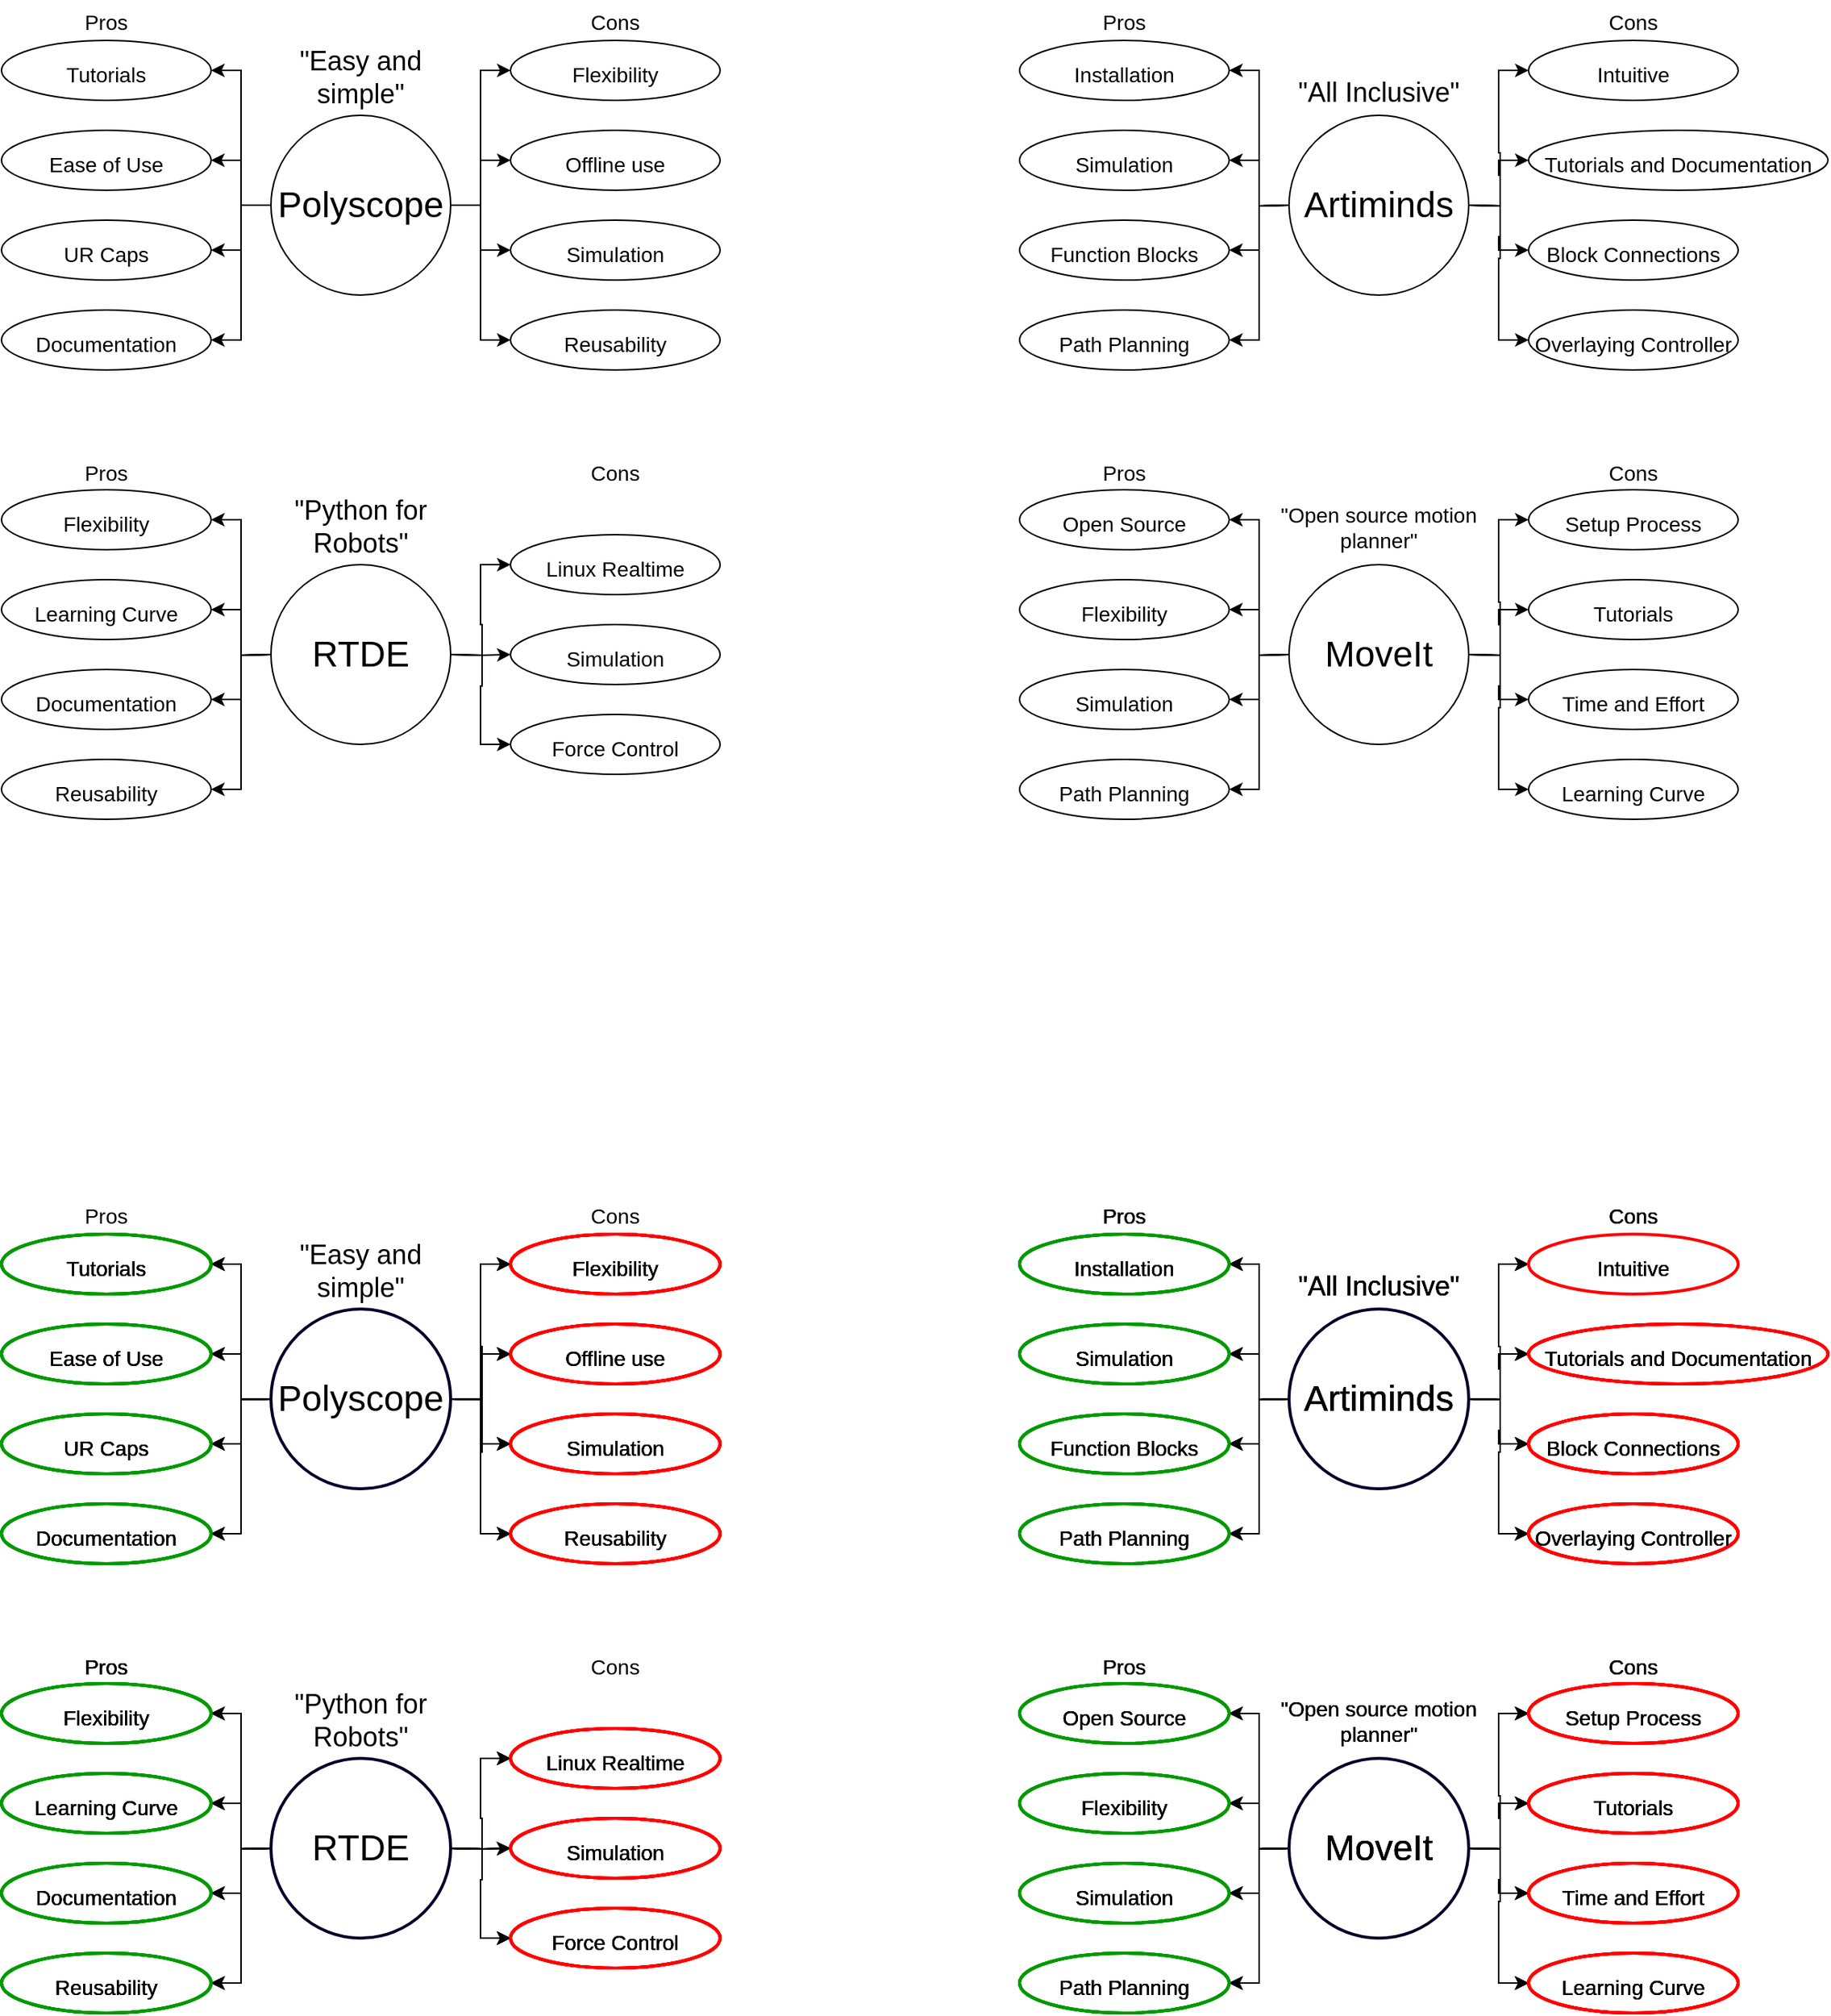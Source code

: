 <mxfile version="20.8.3" type="github">
  <diagram id="o34bLKSb2FJ5GCY2DV4U" name="Seite-1">
    <mxGraphModel dx="1028" dy="549" grid="1" gridSize="10" guides="1" tooltips="1" connect="1" arrows="1" fold="1" page="1" pageScale="1" pageWidth="3300" pageHeight="4681" math="0" shadow="0">
      <root>
        <mxCell id="0" />
        <mxCell id="1" parent="0" />
        <mxCell id="9tMe9ChNtQxmry1n6Ols-18" style="edgeStyle=orthogonalEdgeStyle;rounded=0;orthogonalLoop=1;jettySize=auto;html=1;exitX=0;exitY=0.5;exitDx=0;exitDy=0;entryX=1;entryY=0.5;entryDx=0;entryDy=0;fontSize=14;strokeColor=default;strokeWidth=1;" parent="1" source="9tMe9ChNtQxmry1n6Ols-2" target="9tMe9ChNtQxmry1n6Ols-6" edge="1">
          <mxGeometry relative="1" as="geometry" />
        </mxCell>
        <mxCell id="9tMe9ChNtQxmry1n6Ols-19" style="edgeStyle=orthogonalEdgeStyle;rounded=0;orthogonalLoop=1;jettySize=auto;html=1;exitX=0;exitY=0.5;exitDx=0;exitDy=0;entryX=1;entryY=0.5;entryDx=0;entryDy=0;fontSize=14;strokeColor=default;strokeWidth=1;" parent="1" source="9tMe9ChNtQxmry1n6Ols-2" target="9tMe9ChNtQxmry1n6Ols-8" edge="1">
          <mxGeometry relative="1" as="geometry" />
        </mxCell>
        <mxCell id="9tMe9ChNtQxmry1n6Ols-20" style="edgeStyle=orthogonalEdgeStyle;rounded=0;orthogonalLoop=1;jettySize=auto;html=1;exitX=0;exitY=0.5;exitDx=0;exitDy=0;entryX=1;entryY=0.5;entryDx=0;entryDy=0;fontSize=14;strokeColor=default;strokeWidth=1;" parent="1" source="9tMe9ChNtQxmry1n6Ols-2" target="9tMe9ChNtQxmry1n6Ols-10" edge="1">
          <mxGeometry relative="1" as="geometry" />
        </mxCell>
        <mxCell id="9tMe9ChNtQxmry1n6Ols-21" style="edgeStyle=orthogonalEdgeStyle;rounded=0;orthogonalLoop=1;jettySize=auto;html=1;exitX=0;exitY=0.5;exitDx=0;exitDy=0;entryX=1;entryY=0.5;entryDx=0;entryDy=0;fontSize=14;strokeColor=default;strokeWidth=1;" parent="1" source="9tMe9ChNtQxmry1n6Ols-2" target="9tMe9ChNtQxmry1n6Ols-11" edge="1">
          <mxGeometry relative="1" as="geometry" />
        </mxCell>
        <mxCell id="9tMe9ChNtQxmry1n6Ols-23" style="edgeStyle=orthogonalEdgeStyle;rounded=0;orthogonalLoop=1;jettySize=auto;html=1;exitX=1;exitY=0.5;exitDx=0;exitDy=0;entryX=0;entryY=0.5;entryDx=0;entryDy=0;fontSize=14;strokeColor=default;strokeWidth=1;" parent="1" source="9tMe9ChNtQxmry1n6Ols-2" target="9tMe9ChNtQxmry1n6Ols-12" edge="1">
          <mxGeometry relative="1" as="geometry" />
        </mxCell>
        <mxCell id="9tMe9ChNtQxmry1n6Ols-25" style="edgeStyle=orthogonalEdgeStyle;rounded=0;orthogonalLoop=1;jettySize=auto;html=1;exitX=1;exitY=0.5;exitDx=0;exitDy=0;entryX=0;entryY=0.5;entryDx=0;entryDy=0;fontSize=14;strokeColor=default;strokeWidth=1;" parent="1" source="9tMe9ChNtQxmry1n6Ols-2" target="9tMe9ChNtQxmry1n6Ols-14" edge="1">
          <mxGeometry relative="1" as="geometry" />
        </mxCell>
        <mxCell id="9tMe9ChNtQxmry1n6Ols-26" style="edgeStyle=orthogonalEdgeStyle;rounded=0;orthogonalLoop=1;jettySize=auto;html=1;exitX=1;exitY=0.5;exitDx=0;exitDy=0;entryX=0;entryY=0.5;entryDx=0;entryDy=0;fontSize=14;strokeColor=default;strokeWidth=1;" parent="1" source="9tMe9ChNtQxmry1n6Ols-2" target="9tMe9ChNtQxmry1n6Ols-15" edge="1">
          <mxGeometry relative="1" as="geometry" />
        </mxCell>
        <mxCell id="9tMe9ChNtQxmry1n6Ols-94" style="edgeStyle=orthogonalEdgeStyle;rounded=0;orthogonalLoop=1;jettySize=auto;html=1;exitX=1;exitY=0.5;exitDx=0;exitDy=0;entryX=0;entryY=0.5;entryDx=0;entryDy=0;fontSize=14;strokeColor=default;strokeWidth=1;" parent="1" source="9tMe9ChNtQxmry1n6Ols-2" target="9tMe9ChNtQxmry1n6Ols-93" edge="1">
          <mxGeometry relative="1" as="geometry" />
        </mxCell>
        <mxCell id="9tMe9ChNtQxmry1n6Ols-2" value="&lt;font style=&quot;font-size: 24px;&quot;&gt;Polyscope&lt;/font&gt;" style="ellipse;whiteSpace=wrap;html=1;aspect=fixed;strokeWidth=1;strokeColor=default;fillColor=none;" parent="1" vertex="1">
          <mxGeometry x="200" y="160" width="120" height="120" as="geometry" />
        </mxCell>
        <mxCell id="9tMe9ChNtQxmry1n6Ols-6" value="&lt;font style=&quot;font-size: 14px;&quot;&gt;Tutorials&lt;/font&gt;" style="ellipse;whiteSpace=wrap;html=1;fontSize=24;strokeColor=default;strokeWidth=1;fillColor=none;" parent="1" vertex="1">
          <mxGeometry x="20" y="110" width="140" height="40" as="geometry" />
        </mxCell>
        <mxCell id="9tMe9ChNtQxmry1n6Ols-8" value="&lt;font style=&quot;font-size: 14px;&quot;&gt;Ease of Use&lt;/font&gt;" style="ellipse;whiteSpace=wrap;html=1;fontSize=24;strokeColor=default;strokeWidth=1;fillColor=none;" parent="1" vertex="1">
          <mxGeometry x="20" y="170" width="140" height="40" as="geometry" />
        </mxCell>
        <mxCell id="9tMe9ChNtQxmry1n6Ols-10" value="&lt;font style=&quot;font-size: 14px;&quot;&gt;UR Caps&lt;/font&gt;" style="ellipse;whiteSpace=wrap;html=1;fontSize=24;strokeColor=default;strokeWidth=1;fillColor=none;" parent="1" vertex="1">
          <mxGeometry x="20" y="230" width="140" height="40" as="geometry" />
        </mxCell>
        <mxCell id="9tMe9ChNtQxmry1n6Ols-11" value="&lt;font style=&quot;font-size: 14px;&quot;&gt;Documentation&lt;/font&gt;" style="ellipse;whiteSpace=wrap;html=1;fontSize=24;strokeColor=default;strokeWidth=1;fillColor=none;" parent="1" vertex="1">
          <mxGeometry x="20" y="290" width="140" height="40" as="geometry" />
        </mxCell>
        <mxCell id="9tMe9ChNtQxmry1n6Ols-12" value="&lt;font style=&quot;font-size: 14px;&quot;&gt;Flexibility&lt;/font&gt;" style="ellipse;whiteSpace=wrap;html=1;fontSize=24;strokeWidth=1;strokeColor=default;fillColor=none;" parent="1" vertex="1">
          <mxGeometry x="360" y="110" width="140" height="40" as="geometry" />
        </mxCell>
        <mxCell id="9tMe9ChNtQxmry1n6Ols-14" value="&lt;span style=&quot;font-size: 14px;&quot;&gt;Offline use&lt;/span&gt;" style="ellipse;whiteSpace=wrap;html=1;fontSize=24;strokeWidth=1;strokeColor=default;fillColor=none;" parent="1" vertex="1">
          <mxGeometry x="360" y="170" width="140" height="40" as="geometry" />
        </mxCell>
        <mxCell id="9tMe9ChNtQxmry1n6Ols-15" value="&lt;font style=&quot;font-size: 14px;&quot;&gt;Simulation&lt;/font&gt;" style="ellipse;whiteSpace=wrap;html=1;fontSize=24;strokeWidth=1;strokeColor=default;fillColor=none;" parent="1" vertex="1">
          <mxGeometry x="360" y="230" width="140" height="40" as="geometry" />
        </mxCell>
        <mxCell id="9tMe9ChNtQxmry1n6Ols-28" style="edgeStyle=orthogonalEdgeStyle;rounded=0;orthogonalLoop=1;jettySize=auto;html=1;exitX=0;exitY=0.5;exitDx=0;exitDy=0;entryX=1;entryY=0.5;entryDx=0;entryDy=0;fontSize=14;strokeColor=default;strokeWidth=1;" parent="1" target="9tMe9ChNtQxmry1n6Ols-38" edge="1">
          <mxGeometry relative="1" as="geometry">
            <mxPoint x="880.0" y="520" as="sourcePoint" />
          </mxGeometry>
        </mxCell>
        <mxCell id="9tMe9ChNtQxmry1n6Ols-30" style="edgeStyle=orthogonalEdgeStyle;rounded=0;orthogonalLoop=1;jettySize=auto;html=1;exitX=0;exitY=0.5;exitDx=0;exitDy=0;entryX=1;entryY=0.5;entryDx=0;entryDy=0;fontSize=14;strokeColor=default;strokeWidth=1;" parent="1" target="9tMe9ChNtQxmry1n6Ols-40" edge="1">
          <mxGeometry relative="1" as="geometry">
            <mxPoint x="880.0" y="520" as="sourcePoint" />
          </mxGeometry>
        </mxCell>
        <mxCell id="9tMe9ChNtQxmry1n6Ols-33" style="edgeStyle=orthogonalEdgeStyle;rounded=0;orthogonalLoop=1;jettySize=auto;html=1;exitX=1;exitY=0.5;exitDx=0;exitDy=0;entryX=0;entryY=0.5;entryDx=0;entryDy=0;fontSize=14;strokeColor=default;strokeWidth=1;" parent="1" target="9tMe9ChNtQxmry1n6Ols-42" edge="1">
          <mxGeometry relative="1" as="geometry">
            <mxPoint x="1000.0" y="520" as="sourcePoint" />
          </mxGeometry>
        </mxCell>
        <mxCell id="9tMe9ChNtQxmry1n6Ols-34" style="edgeStyle=orthogonalEdgeStyle;rounded=0;orthogonalLoop=1;jettySize=auto;html=1;exitX=1;exitY=0.5;exitDx=0;exitDy=0;entryX=0;entryY=0.5;entryDx=0;entryDy=0;fontSize=14;strokeColor=default;strokeWidth=1;" parent="1" target="9tMe9ChNtQxmry1n6Ols-43" edge="1">
          <mxGeometry relative="1" as="geometry">
            <mxPoint x="1000.0" y="520" as="sourcePoint" />
          </mxGeometry>
        </mxCell>
        <mxCell id="9tMe9ChNtQxmry1n6Ols-36" style="edgeStyle=orthogonalEdgeStyle;rounded=0;orthogonalLoop=1;jettySize=auto;html=1;exitX=1;exitY=0.5;exitDx=0;exitDy=0;entryX=0;entryY=0.5;entryDx=0;entryDy=0;fontSize=14;strokeColor=default;strokeWidth=1;" parent="1" target="9tMe9ChNtQxmry1n6Ols-45" edge="1">
          <mxGeometry relative="1" as="geometry">
            <mxPoint x="1000.0" y="520" as="sourcePoint" />
          </mxGeometry>
        </mxCell>
        <mxCell id="9tMe9ChNtQxmry1n6Ols-48" style="edgeStyle=orthogonalEdgeStyle;rounded=0;orthogonalLoop=1;jettySize=auto;html=1;exitX=0;exitY=0.5;exitDx=0;exitDy=0;entryX=1;entryY=0.5;entryDx=0;entryDy=0;fontSize=14;strokeColor=default;strokeWidth=1;" parent="1" target="9tMe9ChNtQxmry1n6Ols-47" edge="1">
          <mxGeometry relative="1" as="geometry">
            <mxPoint x="880.0" y="520" as="sourcePoint" />
          </mxGeometry>
        </mxCell>
        <mxCell id="9tMe9ChNtQxmry1n6Ols-70" style="edgeStyle=orthogonalEdgeStyle;rounded=0;orthogonalLoop=1;jettySize=auto;html=1;exitX=0;exitY=0.5;exitDx=0;exitDy=0;entryX=1;entryY=0.5;entryDx=0;entryDy=0;fontSize=14;strokeColor=default;strokeWidth=1;" parent="1" target="9tMe9ChNtQxmry1n6Ols-69" edge="1">
          <mxGeometry relative="1" as="geometry">
            <mxPoint x="880.0" y="520" as="sourcePoint" />
          </mxGeometry>
        </mxCell>
        <mxCell id="9tMe9ChNtQxmry1n6Ols-72" style="edgeStyle=orthogonalEdgeStyle;rounded=0;orthogonalLoop=1;jettySize=auto;html=1;exitX=1;exitY=0.5;exitDx=0;exitDy=0;entryX=0;entryY=0.5;entryDx=0;entryDy=0;fontSize=14;strokeColor=default;strokeWidth=1;" parent="1" target="9tMe9ChNtQxmry1n6Ols-71" edge="1">
          <mxGeometry relative="1" as="geometry">
            <mxPoint x="1000.0" y="520" as="sourcePoint" />
          </mxGeometry>
        </mxCell>
        <mxCell id="9tMe9ChNtQxmry1n6Ols-38" value="&lt;font style=&quot;font-size: 14px;&quot;&gt;Open Source&lt;/font&gt;" style="ellipse;whiteSpace=wrap;html=1;fontSize=24;strokeColor=default;strokeWidth=1;fillColor=none;" parent="1" vertex="1">
          <mxGeometry x="700" y="410" width="140" height="40" as="geometry" />
        </mxCell>
        <mxCell id="9tMe9ChNtQxmry1n6Ols-40" value="&lt;font style=&quot;font-size: 14px;&quot;&gt;Flexibility&lt;/font&gt;" style="ellipse;whiteSpace=wrap;html=1;fontSize=24;strokeColor=default;strokeWidth=1;fillColor=none;" parent="1" vertex="1">
          <mxGeometry x="700" y="470" width="140" height="40" as="geometry" />
        </mxCell>
        <mxCell id="9tMe9ChNtQxmry1n6Ols-42" value="&lt;span style=&quot;font-size: 14px;&quot;&gt;Setup Process&lt;/span&gt;" style="ellipse;whiteSpace=wrap;html=1;fontSize=24;strokeWidth=1;strokeColor=default;fillColor=none;" parent="1" vertex="1">
          <mxGeometry x="1040" y="410" width="140" height="40" as="geometry" />
        </mxCell>
        <mxCell id="9tMe9ChNtQxmry1n6Ols-43" value="&lt;span style=&quot;font-size: 14px;&quot;&gt;Tutorials&lt;/span&gt;" style="ellipse;whiteSpace=wrap;html=1;fontSize=24;strokeWidth=1;strokeColor=default;fillColor=none;" parent="1" vertex="1">
          <mxGeometry x="1040" y="470" width="140" height="40" as="geometry" />
        </mxCell>
        <mxCell id="9tMe9ChNtQxmry1n6Ols-45" value="&lt;span style=&quot;font-size: 14px;&quot;&gt;Time and Effort&lt;/span&gt;" style="ellipse;whiteSpace=wrap;html=1;fontSize=24;strokeWidth=1;strokeColor=default;fillColor=none;" parent="1" vertex="1">
          <mxGeometry x="1040" y="530" width="140" height="40" as="geometry" />
        </mxCell>
        <mxCell id="9tMe9ChNtQxmry1n6Ols-47" value="&lt;font style=&quot;font-size: 14px;&quot;&gt;Simulation&lt;/font&gt;" style="ellipse;whiteSpace=wrap;html=1;fontSize=24;strokeColor=default;strokeWidth=1;fillColor=none;" parent="1" vertex="1">
          <mxGeometry x="700" y="530" width="140" height="40" as="geometry" />
        </mxCell>
        <mxCell id="9tMe9ChNtQxmry1n6Ols-50" style="edgeStyle=orthogonalEdgeStyle;rounded=0;orthogonalLoop=1;jettySize=auto;html=1;exitX=0;exitY=0.5;exitDx=0;exitDy=0;entryX=1;entryY=0.5;entryDx=0;entryDy=0;fontSize=14;strokeColor=default;strokeWidth=1;" parent="1" target="9tMe9ChNtQxmry1n6Ols-60" edge="1">
          <mxGeometry relative="1" as="geometry">
            <mxPoint x="880.0" y="220" as="sourcePoint" />
          </mxGeometry>
        </mxCell>
        <mxCell id="9tMe9ChNtQxmry1n6Ols-51" style="edgeStyle=orthogonalEdgeStyle;rounded=0;orthogonalLoop=1;jettySize=auto;html=1;exitX=0;exitY=0.5;exitDx=0;exitDy=0;entryX=1;entryY=0.5;entryDx=0;entryDy=0;fontSize=14;strokeColor=default;strokeWidth=1;" parent="1" target="9tMe9ChNtQxmry1n6Ols-61" edge="1">
          <mxGeometry relative="1" as="geometry">
            <mxPoint x="880.0" y="220" as="sourcePoint" />
          </mxGeometry>
        </mxCell>
        <mxCell id="9tMe9ChNtQxmry1n6Ols-52" style="edgeStyle=orthogonalEdgeStyle;rounded=0;orthogonalLoop=1;jettySize=auto;html=1;exitX=0;exitY=0.5;exitDx=0;exitDy=0;entryX=1;entryY=0.5;entryDx=0;entryDy=0;fontSize=14;strokeColor=default;strokeWidth=1;" parent="1" target="9tMe9ChNtQxmry1n6Ols-62" edge="1">
          <mxGeometry relative="1" as="geometry">
            <mxPoint x="880.0" y="220" as="sourcePoint" />
          </mxGeometry>
        </mxCell>
        <mxCell id="9tMe9ChNtQxmry1n6Ols-53" style="edgeStyle=orthogonalEdgeStyle;rounded=0;orthogonalLoop=1;jettySize=auto;html=1;exitX=0;exitY=0.5;exitDx=0;exitDy=0;entryX=1;entryY=0.5;entryDx=0;entryDy=0;fontSize=14;strokeColor=default;strokeWidth=1;" parent="1" target="9tMe9ChNtQxmry1n6Ols-63" edge="1">
          <mxGeometry relative="1" as="geometry">
            <mxPoint x="880.0" y="220" as="sourcePoint" />
          </mxGeometry>
        </mxCell>
        <mxCell id="9tMe9ChNtQxmry1n6Ols-55" style="edgeStyle=orthogonalEdgeStyle;rounded=0;orthogonalLoop=1;jettySize=auto;html=1;exitX=1;exitY=0.5;exitDx=0;exitDy=0;entryX=0;entryY=0.5;entryDx=0;entryDy=0;fontSize=14;strokeColor=default;strokeWidth=1;" parent="1" target="9tMe9ChNtQxmry1n6Ols-64" edge="1">
          <mxGeometry relative="1" as="geometry">
            <mxPoint x="1000.0" y="220" as="sourcePoint" />
          </mxGeometry>
        </mxCell>
        <mxCell id="9tMe9ChNtQxmry1n6Ols-56" style="edgeStyle=orthogonalEdgeStyle;rounded=0;orthogonalLoop=1;jettySize=auto;html=1;exitX=1;exitY=0.5;exitDx=0;exitDy=0;entryX=0;entryY=0.5;entryDx=0;entryDy=0;fontSize=14;strokeColor=default;strokeWidth=1;" parent="1" target="9tMe9ChNtQxmry1n6Ols-65" edge="1">
          <mxGeometry relative="1" as="geometry">
            <mxPoint x="1000.0" y="220" as="sourcePoint" />
          </mxGeometry>
        </mxCell>
        <mxCell id="9tMe9ChNtQxmry1n6Ols-57" style="edgeStyle=orthogonalEdgeStyle;rounded=0;orthogonalLoop=1;jettySize=auto;html=1;exitX=1;exitY=0.5;exitDx=0;exitDy=0;entryX=0;entryY=0.5;entryDx=0;entryDy=0;fontSize=14;strokeColor=default;strokeWidth=1;" parent="1" target="9tMe9ChNtQxmry1n6Ols-66" edge="1">
          <mxGeometry relative="1" as="geometry">
            <mxPoint x="1000.0" y="220" as="sourcePoint" />
          </mxGeometry>
        </mxCell>
        <mxCell id="9tMe9ChNtQxmry1n6Ols-58" style="edgeStyle=orthogonalEdgeStyle;rounded=0;orthogonalLoop=1;jettySize=auto;html=1;exitX=1;exitY=0.5;exitDx=0;exitDy=0;entryX=0;entryY=0.5;entryDx=0;entryDy=0;fontSize=14;strokeColor=default;strokeWidth=1;" parent="1" target="9tMe9ChNtQxmry1n6Ols-67" edge="1">
          <mxGeometry relative="1" as="geometry">
            <mxPoint x="1000.0" y="220" as="sourcePoint" />
          </mxGeometry>
        </mxCell>
        <mxCell id="9tMe9ChNtQxmry1n6Ols-60" value="&lt;span style=&quot;font-size: 14px;&quot;&gt;Installation&lt;/span&gt;" style="ellipse;whiteSpace=wrap;html=1;fontSize=24;strokeColor=default;strokeWidth=1;fillColor=none;" parent="1" vertex="1">
          <mxGeometry x="700" y="110" width="140" height="40" as="geometry" />
        </mxCell>
        <mxCell id="9tMe9ChNtQxmry1n6Ols-61" value="&lt;font style=&quot;font-size: 14px;&quot;&gt;Simulation&lt;/font&gt;" style="ellipse;whiteSpace=wrap;html=1;fontSize=24;strokeColor=default;strokeWidth=1;fillColor=none;" parent="1" vertex="1">
          <mxGeometry x="700" y="170" width="140" height="40" as="geometry" />
        </mxCell>
        <mxCell id="9tMe9ChNtQxmry1n6Ols-62" value="&lt;font style=&quot;font-size: 14px;&quot;&gt;Function Blocks&lt;/font&gt;" style="ellipse;whiteSpace=wrap;html=1;fontSize=24;strokeColor=default;strokeWidth=1;fillColor=none;" parent="1" vertex="1">
          <mxGeometry x="700" y="230" width="140" height="40" as="geometry" />
        </mxCell>
        <mxCell id="9tMe9ChNtQxmry1n6Ols-63" value="&lt;font style=&quot;font-size: 14px;&quot;&gt;Path Planning&lt;/font&gt;" style="ellipse;whiteSpace=wrap;html=1;fontSize=24;strokeColor=default;strokeWidth=1;fillColor=none;" parent="1" vertex="1">
          <mxGeometry x="700" y="290" width="140" height="40" as="geometry" />
        </mxCell>
        <mxCell id="9tMe9ChNtQxmry1n6Ols-64" value="&lt;font style=&quot;font-size: 14px;&quot;&gt;Intuitive&lt;/font&gt;" style="ellipse;whiteSpace=wrap;html=1;fontSize=24;strokeWidth=1;strokeColor=default;fillColor=none;" parent="1" vertex="1">
          <mxGeometry x="1040" y="110" width="140" height="40" as="geometry" />
        </mxCell>
        <mxCell id="9tMe9ChNtQxmry1n6Ols-65" value="&lt;span style=&quot;font-size: 14px;&quot;&gt;Tutorials and Documentation&lt;/span&gt;" style="ellipse;whiteSpace=wrap;html=1;fontSize=24;strokeWidth=1;strokeColor=default;fillColor=none;" parent="1" vertex="1">
          <mxGeometry x="1040" y="170" width="200" height="40" as="geometry" />
        </mxCell>
        <mxCell id="9tMe9ChNtQxmry1n6Ols-66" value="&lt;span style=&quot;font-size: 14px;&quot;&gt;Block Connections&lt;/span&gt;" style="ellipse;whiteSpace=wrap;html=1;fontSize=24;strokeWidth=1;strokeColor=default;fillColor=none;" parent="1" vertex="1">
          <mxGeometry x="1040" y="230" width="140" height="40" as="geometry" />
        </mxCell>
        <mxCell id="9tMe9ChNtQxmry1n6Ols-67" value="&lt;font style=&quot;font-size: 14px;&quot;&gt;Overlaying Controller&lt;/font&gt;" style="ellipse;whiteSpace=wrap;html=1;fontSize=24;strokeWidth=1;strokeColor=default;fillColor=none;" parent="1" vertex="1">
          <mxGeometry x="1040" y="290" width="140" height="40" as="geometry" />
        </mxCell>
        <mxCell id="9tMe9ChNtQxmry1n6Ols-69" value="&lt;font style=&quot;font-size: 14px;&quot;&gt;Path Planning&lt;/font&gt;" style="ellipse;whiteSpace=wrap;html=1;fontSize=24;strokeColor=default;strokeWidth=1;fillColor=none;" parent="1" vertex="1">
          <mxGeometry x="700" y="590" width="140" height="40" as="geometry" />
        </mxCell>
        <mxCell id="9tMe9ChNtQxmry1n6Ols-71" value="&lt;span style=&quot;font-size: 14px;&quot;&gt;Learning Curve&lt;/span&gt;" style="ellipse;whiteSpace=wrap;html=1;fontSize=24;strokeWidth=1;strokeColor=default;fillColor=none;" parent="1" vertex="1">
          <mxGeometry x="1040" y="590" width="140" height="40" as="geometry" />
        </mxCell>
        <mxCell id="9tMe9ChNtQxmry1n6Ols-74" style="edgeStyle=orthogonalEdgeStyle;rounded=0;orthogonalLoop=1;jettySize=auto;html=1;exitX=0;exitY=0.5;exitDx=0;exitDy=0;entryX=1;entryY=0.5;entryDx=0;entryDy=0;fontSize=14;strokeColor=default;strokeWidth=1;" parent="1" target="9tMe9ChNtQxmry1n6Ols-84" edge="1">
          <mxGeometry relative="1" as="geometry">
            <mxPoint x="200.0" y="520" as="sourcePoint" />
          </mxGeometry>
        </mxCell>
        <mxCell id="9tMe9ChNtQxmry1n6Ols-75" style="edgeStyle=orthogonalEdgeStyle;rounded=0;orthogonalLoop=1;jettySize=auto;html=1;exitX=0;exitY=0.5;exitDx=0;exitDy=0;entryX=1;entryY=0.5;entryDx=0;entryDy=0;fontSize=14;strokeColor=default;strokeWidth=1;" parent="1" target="9tMe9ChNtQxmry1n6Ols-85" edge="1">
          <mxGeometry relative="1" as="geometry">
            <mxPoint x="200.0" y="520" as="sourcePoint" />
          </mxGeometry>
        </mxCell>
        <mxCell id="9tMe9ChNtQxmry1n6Ols-76" style="edgeStyle=orthogonalEdgeStyle;rounded=0;orthogonalLoop=1;jettySize=auto;html=1;exitX=0;exitY=0.5;exitDx=0;exitDy=0;entryX=1;entryY=0.5;entryDx=0;entryDy=0;fontSize=14;strokeColor=default;strokeWidth=1;" parent="1" target="9tMe9ChNtQxmry1n6Ols-86" edge="1">
          <mxGeometry relative="1" as="geometry">
            <mxPoint x="200.0" y="520" as="sourcePoint" />
          </mxGeometry>
        </mxCell>
        <mxCell id="9tMe9ChNtQxmry1n6Ols-79" style="edgeStyle=orthogonalEdgeStyle;rounded=0;orthogonalLoop=1;jettySize=auto;html=1;exitX=1;exitY=0.5;exitDx=0;exitDy=0;entryX=0;entryY=0.5;entryDx=0;entryDy=0;fontSize=14;strokeColor=default;strokeWidth=1;" parent="1" target="9tMe9ChNtQxmry1n6Ols-88" edge="1">
          <mxGeometry relative="1" as="geometry">
            <mxPoint x="320.0" y="520" as="sourcePoint" />
          </mxGeometry>
        </mxCell>
        <mxCell id="9tMe9ChNtQxmry1n6Ols-80" style="edgeStyle=orthogonalEdgeStyle;rounded=0;orthogonalLoop=1;jettySize=auto;html=1;exitX=1;exitY=0.5;exitDx=0;exitDy=0;entryX=0;entryY=0.5;entryDx=0;entryDy=0;fontSize=14;strokeColor=default;strokeWidth=1;" parent="1" target="9tMe9ChNtQxmry1n6Ols-89" edge="1">
          <mxGeometry relative="1" as="geometry">
            <mxPoint x="320.0" y="520" as="sourcePoint" />
          </mxGeometry>
        </mxCell>
        <mxCell id="9tMe9ChNtQxmry1n6Ols-81" style="edgeStyle=orthogonalEdgeStyle;rounded=0;orthogonalLoop=1;jettySize=auto;html=1;exitX=1;exitY=0.5;exitDx=0;exitDy=0;entryX=0;entryY=0.5;entryDx=0;entryDy=0;fontSize=14;strokeColor=default;strokeWidth=1;" parent="1" target="9tMe9ChNtQxmry1n6Ols-90" edge="1">
          <mxGeometry relative="1" as="geometry">
            <mxPoint x="320.0" y="520" as="sourcePoint" />
          </mxGeometry>
        </mxCell>
        <mxCell id="9tMe9ChNtQxmry1n6Ols-96" style="edgeStyle=orthogonalEdgeStyle;rounded=0;orthogonalLoop=1;jettySize=auto;html=1;exitX=0;exitY=0.5;exitDx=0;exitDy=0;entryX=1;entryY=0.5;entryDx=0;entryDy=0;fontSize=14;strokeColor=default;strokeWidth=1;" parent="1" target="9tMe9ChNtQxmry1n6Ols-95" edge="1">
          <mxGeometry relative="1" as="geometry">
            <mxPoint x="200.0" y="520" as="sourcePoint" />
          </mxGeometry>
        </mxCell>
        <mxCell id="9tMe9ChNtQxmry1n6Ols-84" value="&lt;font style=&quot;font-size: 14px;&quot;&gt;Flexibility&lt;/font&gt;" style="ellipse;whiteSpace=wrap;html=1;fontSize=24;strokeColor=default;strokeWidth=1;fillColor=none;" parent="1" vertex="1">
          <mxGeometry x="20" y="410" width="140" height="40" as="geometry" />
        </mxCell>
        <mxCell id="9tMe9ChNtQxmry1n6Ols-85" value="&lt;font style=&quot;font-size: 14px;&quot;&gt;Learning Curve&lt;/font&gt;" style="ellipse;whiteSpace=wrap;html=1;fontSize=24;strokeColor=default;strokeWidth=1;fillColor=none;" parent="1" vertex="1">
          <mxGeometry x="20" y="470" width="140" height="40" as="geometry" />
        </mxCell>
        <mxCell id="9tMe9ChNtQxmry1n6Ols-86" value="&lt;font style=&quot;font-size: 14px;&quot;&gt;Documentation&lt;/font&gt;" style="ellipse;whiteSpace=wrap;html=1;fontSize=24;strokeColor=default;strokeWidth=1;fillColor=none;" parent="1" vertex="1">
          <mxGeometry x="20" y="530" width="140" height="40" as="geometry" />
        </mxCell>
        <mxCell id="9tMe9ChNtQxmry1n6Ols-88" value="&lt;font style=&quot;font-size: 14px;&quot;&gt;Linux Realtime&lt;br&gt;&lt;/font&gt;" style="ellipse;whiteSpace=wrap;html=1;fontSize=24;strokeWidth=1;strokeColor=default;fillColor=none;" parent="1" vertex="1">
          <mxGeometry x="360" y="440" width="140" height="40" as="geometry" />
        </mxCell>
        <mxCell id="9tMe9ChNtQxmry1n6Ols-89" value="&lt;span style=&quot;font-size: 14px;&quot;&gt;Simulation&lt;/span&gt;" style="ellipse;whiteSpace=wrap;html=1;fontSize=24;strokeWidth=1;strokeColor=default;fillColor=none;" parent="1" vertex="1">
          <mxGeometry x="360" y="500" width="140" height="40" as="geometry" />
        </mxCell>
        <mxCell id="9tMe9ChNtQxmry1n6Ols-90" value="&lt;span style=&quot;font-size: 14px;&quot;&gt;Force Control&lt;/span&gt;" style="ellipse;whiteSpace=wrap;html=1;fontSize=24;strokeWidth=1;strokeColor=default;fillColor=none;" parent="1" vertex="1">
          <mxGeometry x="360" y="560" width="140" height="40" as="geometry" />
        </mxCell>
        <mxCell id="9tMe9ChNtQxmry1n6Ols-93" value="&lt;font style=&quot;font-size: 14px;&quot;&gt;Reusability&lt;/font&gt;" style="ellipse;whiteSpace=wrap;html=1;fontSize=24;strokeWidth=1;strokeColor=default;fillColor=none;" parent="1" vertex="1">
          <mxGeometry x="360" y="290" width="140" height="40" as="geometry" />
        </mxCell>
        <mxCell id="9tMe9ChNtQxmry1n6Ols-95" value="&lt;span style=&quot;font-size: 14px;&quot;&gt;Reusability&lt;/span&gt;" style="ellipse;whiteSpace=wrap;html=1;fontSize=24;strokeColor=default;strokeWidth=1;fillColor=none;" parent="1" vertex="1">
          <mxGeometry x="20" y="590" width="140" height="40" as="geometry" />
        </mxCell>
        <mxCell id="9tMe9ChNtQxmry1n6Ols-101" value="&lt;font style=&quot;font-size: 24px;&quot;&gt;Artiminds&lt;/font&gt;" style="ellipse;whiteSpace=wrap;html=1;aspect=fixed;strokeWidth=1;strokeColor=default;fillColor=none;" parent="1" vertex="1">
          <mxGeometry x="880" y="160" width="120" height="120" as="geometry" />
        </mxCell>
        <mxCell id="9tMe9ChNtQxmry1n6Ols-102" value="&lt;font style=&quot;font-size: 24px;&quot;&gt;RTDE&lt;/font&gt;" style="ellipse;whiteSpace=wrap;html=1;aspect=fixed;strokeWidth=1;strokeColor=default;fillColor=none;" parent="1" vertex="1">
          <mxGeometry x="200" y="460" width="120" height="120" as="geometry" />
        </mxCell>
        <mxCell id="9tMe9ChNtQxmry1n6Ols-103" value="&lt;font style=&quot;font-size: 24px;&quot;&gt;MoveIt&lt;/font&gt;" style="ellipse;whiteSpace=wrap;html=1;aspect=fixed;strokeWidth=1;strokeColor=default;fillColor=none;" parent="1" vertex="1">
          <mxGeometry x="880" y="460" width="120" height="120" as="geometry" />
        </mxCell>
        <mxCell id="9tMe9ChNtQxmry1n6Ols-104" value="&lt;div&gt;Pros&lt;/div&gt;" style="text;html=1;strokeColor=none;fillColor=none;align=center;verticalAlign=middle;whiteSpace=wrap;rounded=0;strokeWidth=1;fontSize=14;" parent="1" vertex="1">
          <mxGeometry x="55" y="83" width="70" height="30" as="geometry" />
        </mxCell>
        <mxCell id="9tMe9ChNtQxmry1n6Ols-105" value="&lt;font style=&quot;font-size: 18px;&quot;&gt;&quot;All Inclusive&quot;&lt;/font&gt;" style="text;html=1;strokeColor=none;fillColor=none;align=center;verticalAlign=middle;whiteSpace=wrap;rounded=0;strokeWidth=1;fontSize=14;" parent="1" vertex="1">
          <mxGeometry x="870" y="130" width="140" height="30" as="geometry" />
        </mxCell>
        <mxCell id="9tMe9ChNtQxmry1n6Ols-106" value="&quot;Open source motion planner&quot;" style="text;html=1;strokeColor=none;fillColor=none;align=center;verticalAlign=middle;whiteSpace=wrap;rounded=0;strokeWidth=1;fontSize=14;" parent="1" vertex="1">
          <mxGeometry x="870" y="420" width="140" height="30" as="geometry" />
        </mxCell>
        <mxCell id="9tMe9ChNtQxmry1n6Ols-107" value="&lt;font style=&quot;font-size: 18px;&quot;&gt;&quot;Python for Robots&quot;&lt;/font&gt;" style="text;html=1;strokeColor=none;fillColor=none;align=center;verticalAlign=middle;whiteSpace=wrap;rounded=0;strokeWidth=1;fontSize=14;" parent="1" vertex="1">
          <mxGeometry x="190" y="420" width="140" height="30" as="geometry" />
        </mxCell>
        <mxCell id="MCZ0V63Wtdz7rVq8YFm1-1" value="&lt;font style=&quot;font-size: 18px;&quot;&gt;&quot;Easy and simple&quot;&lt;/font&gt;" style="text;html=1;strokeColor=none;fillColor=none;align=center;verticalAlign=middle;whiteSpace=wrap;rounded=0;strokeWidth=1;fontSize=14;" parent="1" vertex="1">
          <mxGeometry x="190" y="120" width="140" height="30" as="geometry" />
        </mxCell>
        <mxCell id="MCZ0V63Wtdz7rVq8YFm1-2" value="Cons" style="text;html=1;strokeColor=none;fillColor=none;align=center;verticalAlign=middle;whiteSpace=wrap;rounded=0;strokeWidth=1;fontSize=14;" parent="1" vertex="1">
          <mxGeometry x="395" y="83" width="70" height="30" as="geometry" />
        </mxCell>
        <mxCell id="MCZ0V63Wtdz7rVq8YFm1-3" value="&lt;div&gt;Pros&lt;/div&gt;" style="text;html=1;strokeColor=none;fillColor=none;align=center;verticalAlign=middle;whiteSpace=wrap;rounded=0;strokeWidth=1;fontSize=14;" parent="1" vertex="1">
          <mxGeometry x="55" y="384" width="70" height="30" as="geometry" />
        </mxCell>
        <mxCell id="MCZ0V63Wtdz7rVq8YFm1-4" value="Cons" style="text;html=1;strokeColor=none;fillColor=none;align=center;verticalAlign=middle;whiteSpace=wrap;rounded=0;strokeWidth=1;fontSize=14;" parent="1" vertex="1">
          <mxGeometry x="395" y="384" width="70" height="30" as="geometry" />
        </mxCell>
        <mxCell id="MCZ0V63Wtdz7rVq8YFm1-5" value="&lt;div&gt;Pros&lt;/div&gt;" style="text;html=1;strokeColor=none;fillColor=none;align=center;verticalAlign=middle;whiteSpace=wrap;rounded=0;strokeWidth=1;fontSize=14;" parent="1" vertex="1">
          <mxGeometry x="735" y="83" width="70" height="30" as="geometry" />
        </mxCell>
        <mxCell id="MCZ0V63Wtdz7rVq8YFm1-6" value="Cons" style="text;html=1;strokeColor=none;fillColor=none;align=center;verticalAlign=middle;whiteSpace=wrap;rounded=0;strokeWidth=1;fontSize=14;" parent="1" vertex="1">
          <mxGeometry x="1075" y="83" width="70" height="30" as="geometry" />
        </mxCell>
        <mxCell id="MCZ0V63Wtdz7rVq8YFm1-7" value="&lt;div&gt;Pros&lt;/div&gt;" style="text;html=1;strokeColor=none;fillColor=none;align=center;verticalAlign=middle;whiteSpace=wrap;rounded=0;strokeWidth=1;fontSize=14;" parent="1" vertex="1">
          <mxGeometry x="735" y="384" width="70" height="30" as="geometry" />
        </mxCell>
        <mxCell id="MCZ0V63Wtdz7rVq8YFm1-8" value="Cons" style="text;html=1;strokeColor=none;fillColor=none;align=center;verticalAlign=middle;whiteSpace=wrap;rounded=0;strokeWidth=1;fontSize=14;" parent="1" vertex="1">
          <mxGeometry x="1075" y="384" width="70" height="30" as="geometry" />
        </mxCell>
        <mxCell id="2p60xbIxFM2p3776a2ci-1" style="edgeStyle=orthogonalEdgeStyle;rounded=0;orthogonalLoop=1;jettySize=auto;html=1;exitX=0;exitY=0.5;exitDx=0;exitDy=0;entryX=1;entryY=0.5;entryDx=0;entryDy=0;fontSize=14;strokeColor=default;strokeWidth=1;" edge="1" parent="1" source="2p60xbIxFM2p3776a2ci-9" target="2p60xbIxFM2p3776a2ci-10">
          <mxGeometry relative="1" as="geometry" />
        </mxCell>
        <mxCell id="2p60xbIxFM2p3776a2ci-2" style="edgeStyle=orthogonalEdgeStyle;rounded=0;orthogonalLoop=1;jettySize=auto;html=1;exitX=0;exitY=0.5;exitDx=0;exitDy=0;entryX=1;entryY=0.5;entryDx=0;entryDy=0;fontSize=14;strokeColor=default;strokeWidth=1;" edge="1" parent="1" source="2p60xbIxFM2p3776a2ci-9" target="2p60xbIxFM2p3776a2ci-11">
          <mxGeometry relative="1" as="geometry" />
        </mxCell>
        <mxCell id="2p60xbIxFM2p3776a2ci-3" style="edgeStyle=orthogonalEdgeStyle;rounded=0;orthogonalLoop=1;jettySize=auto;html=1;exitX=0;exitY=0.5;exitDx=0;exitDy=0;entryX=1;entryY=0.5;entryDx=0;entryDy=0;fontSize=14;strokeColor=default;strokeWidth=1;" edge="1" parent="1" source="2p60xbIxFM2p3776a2ci-9" target="2p60xbIxFM2p3776a2ci-12">
          <mxGeometry relative="1" as="geometry" />
        </mxCell>
        <mxCell id="2p60xbIxFM2p3776a2ci-4" style="edgeStyle=orthogonalEdgeStyle;rounded=0;orthogonalLoop=1;jettySize=auto;html=1;exitX=0;exitY=0.5;exitDx=0;exitDy=0;entryX=1;entryY=0.5;entryDx=0;entryDy=0;fontSize=14;strokeColor=default;strokeWidth=1;" edge="1" parent="1" source="2p60xbIxFM2p3776a2ci-9" target="2p60xbIxFM2p3776a2ci-13">
          <mxGeometry relative="1" as="geometry" />
        </mxCell>
        <mxCell id="2p60xbIxFM2p3776a2ci-5" style="edgeStyle=orthogonalEdgeStyle;rounded=0;orthogonalLoop=1;jettySize=auto;html=1;exitX=1;exitY=0.5;exitDx=0;exitDy=0;entryX=0;entryY=0.5;entryDx=0;entryDy=0;fontSize=14;strokeColor=default;strokeWidth=1;" edge="1" parent="1" source="2p60xbIxFM2p3776a2ci-9" target="2p60xbIxFM2p3776a2ci-14">
          <mxGeometry relative="1" as="geometry" />
        </mxCell>
        <mxCell id="2p60xbIxFM2p3776a2ci-6" style="edgeStyle=orthogonalEdgeStyle;rounded=0;orthogonalLoop=1;jettySize=auto;html=1;exitX=1;exitY=0.5;exitDx=0;exitDy=0;entryX=0;entryY=0.5;entryDx=0;entryDy=0;fontSize=14;strokeColor=default;strokeWidth=1;" edge="1" parent="1" source="2p60xbIxFM2p3776a2ci-9" target="2p60xbIxFM2p3776a2ci-15">
          <mxGeometry relative="1" as="geometry" />
        </mxCell>
        <mxCell id="2p60xbIxFM2p3776a2ci-7" style="edgeStyle=orthogonalEdgeStyle;rounded=0;orthogonalLoop=1;jettySize=auto;html=1;exitX=1;exitY=0.5;exitDx=0;exitDy=0;entryX=0;entryY=0.5;entryDx=0;entryDy=0;fontSize=14;strokeColor=default;strokeWidth=1;" edge="1" parent="1" source="2p60xbIxFM2p3776a2ci-9" target="2p60xbIxFM2p3776a2ci-16">
          <mxGeometry relative="1" as="geometry" />
        </mxCell>
        <mxCell id="2p60xbIxFM2p3776a2ci-8" style="edgeStyle=orthogonalEdgeStyle;rounded=0;orthogonalLoop=1;jettySize=auto;html=1;exitX=1;exitY=0.5;exitDx=0;exitDy=0;entryX=0;entryY=0.5;entryDx=0;entryDy=0;fontSize=14;strokeColor=default;strokeWidth=1;" edge="1" parent="1" source="2p60xbIxFM2p3776a2ci-9" target="2p60xbIxFM2p3776a2ci-62">
          <mxGeometry relative="1" as="geometry" />
        </mxCell>
        <mxCell id="2p60xbIxFM2p3776a2ci-9" value="&lt;font style=&quot;font-size: 24px;&quot;&gt;Polyscope&lt;/font&gt;" style="ellipse;whiteSpace=wrap;html=1;aspect=fixed;strokeWidth=2;strokeColor=#010028;fillColor=none;" vertex="1" parent="1">
          <mxGeometry x="200" y="957" width="120" height="120" as="geometry" />
        </mxCell>
        <mxCell id="2p60xbIxFM2p3776a2ci-10" value="&lt;font style=&quot;font-size: 14px;&quot;&gt;Tutorials&lt;/font&gt;" style="ellipse;whiteSpace=wrap;html=1;fontSize=24;strokeColor=#009900;strokeWidth=2;fillColor=none;" vertex="1" parent="1">
          <mxGeometry x="20" y="907" width="140" height="40" as="geometry" />
        </mxCell>
        <mxCell id="2p60xbIxFM2p3776a2ci-11" value="&lt;font style=&quot;font-size: 14px;&quot;&gt;Ease of Use&lt;/font&gt;" style="ellipse;whiteSpace=wrap;html=1;fontSize=24;strokeColor=#009900;strokeWidth=2;fillColor=none;" vertex="1" parent="1">
          <mxGeometry x="20" y="967" width="140" height="40" as="geometry" />
        </mxCell>
        <mxCell id="2p60xbIxFM2p3776a2ci-12" value="&lt;font style=&quot;font-size: 14px;&quot;&gt;UR Caps&lt;/font&gt;" style="ellipse;whiteSpace=wrap;html=1;fontSize=24;strokeColor=#009900;strokeWidth=2;fillColor=none;" vertex="1" parent="1">
          <mxGeometry x="20" y="1027" width="140" height="40" as="geometry" />
        </mxCell>
        <mxCell id="2p60xbIxFM2p3776a2ci-13" value="&lt;font style=&quot;font-size: 14px;&quot;&gt;Documentation&lt;/font&gt;" style="ellipse;whiteSpace=wrap;html=1;fontSize=24;strokeColor=#009900;strokeWidth=2;fillColor=none;" vertex="1" parent="1">
          <mxGeometry x="20" y="1087" width="140" height="40" as="geometry" />
        </mxCell>
        <mxCell id="2p60xbIxFM2p3776a2ci-14" value="&lt;font style=&quot;font-size: 14px;&quot;&gt;Flexibility&lt;/font&gt;" style="ellipse;whiteSpace=wrap;html=1;fontSize=24;strokeWidth=2;strokeColor=#FF0000;fillColor=none;" vertex="1" parent="1">
          <mxGeometry x="360" y="907" width="140" height="40" as="geometry" />
        </mxCell>
        <mxCell id="2p60xbIxFM2p3776a2ci-15" value="&lt;span style=&quot;font-size: 14px;&quot;&gt;Offline use&lt;/span&gt;" style="ellipse;whiteSpace=wrap;html=1;fontSize=24;strokeWidth=2;strokeColor=#FF0000;fillColor=none;" vertex="1" parent="1">
          <mxGeometry x="360" y="967" width="140" height="40" as="geometry" />
        </mxCell>
        <mxCell id="2p60xbIxFM2p3776a2ci-16" value="&lt;font style=&quot;font-size: 14px;&quot;&gt;Simulation&lt;/font&gt;" style="ellipse;whiteSpace=wrap;html=1;fontSize=24;strokeWidth=2;strokeColor=#FF0000;fillColor=none;" vertex="1" parent="1">
          <mxGeometry x="360" y="1027" width="140" height="40" as="geometry" />
        </mxCell>
        <mxCell id="2p60xbIxFM2p3776a2ci-17" style="edgeStyle=orthogonalEdgeStyle;rounded=0;orthogonalLoop=1;jettySize=auto;html=1;exitX=0;exitY=0.5;exitDx=0;exitDy=0;entryX=1;entryY=0.5;entryDx=0;entryDy=0;fontSize=14;strokeColor=default;strokeWidth=1;" edge="1" parent="1" target="2p60xbIxFM2p3776a2ci-25">
          <mxGeometry relative="1" as="geometry">
            <mxPoint x="880.0" y="1317" as="sourcePoint" />
          </mxGeometry>
        </mxCell>
        <mxCell id="2p60xbIxFM2p3776a2ci-18" style="edgeStyle=orthogonalEdgeStyle;rounded=0;orthogonalLoop=1;jettySize=auto;html=1;exitX=0;exitY=0.5;exitDx=0;exitDy=0;entryX=1;entryY=0.5;entryDx=0;entryDy=0;fontSize=14;strokeColor=default;strokeWidth=1;" edge="1" parent="1" target="2p60xbIxFM2p3776a2ci-26">
          <mxGeometry relative="1" as="geometry">
            <mxPoint x="880.0" y="1317" as="sourcePoint" />
          </mxGeometry>
        </mxCell>
        <mxCell id="2p60xbIxFM2p3776a2ci-19" style="edgeStyle=orthogonalEdgeStyle;rounded=0;orthogonalLoop=1;jettySize=auto;html=1;exitX=1;exitY=0.5;exitDx=0;exitDy=0;entryX=0;entryY=0.5;entryDx=0;entryDy=0;fontSize=14;strokeColor=default;strokeWidth=1;" edge="1" parent="1" target="2p60xbIxFM2p3776a2ci-27">
          <mxGeometry relative="1" as="geometry">
            <mxPoint x="1000.0" y="1317" as="sourcePoint" />
          </mxGeometry>
        </mxCell>
        <mxCell id="2p60xbIxFM2p3776a2ci-20" style="edgeStyle=orthogonalEdgeStyle;rounded=0;orthogonalLoop=1;jettySize=auto;html=1;exitX=1;exitY=0.5;exitDx=0;exitDy=0;entryX=0;entryY=0.5;entryDx=0;entryDy=0;fontSize=14;strokeColor=default;strokeWidth=1;" edge="1" parent="1" target="2p60xbIxFM2p3776a2ci-28">
          <mxGeometry relative="1" as="geometry">
            <mxPoint x="1000.0" y="1317" as="sourcePoint" />
          </mxGeometry>
        </mxCell>
        <mxCell id="2p60xbIxFM2p3776a2ci-21" style="edgeStyle=orthogonalEdgeStyle;rounded=0;orthogonalLoop=1;jettySize=auto;html=1;exitX=1;exitY=0.5;exitDx=0;exitDy=0;entryX=0;entryY=0.5;entryDx=0;entryDy=0;fontSize=14;strokeColor=default;strokeWidth=1;" edge="1" parent="1" target="2p60xbIxFM2p3776a2ci-29">
          <mxGeometry relative="1" as="geometry">
            <mxPoint x="1000.0" y="1317" as="sourcePoint" />
          </mxGeometry>
        </mxCell>
        <mxCell id="2p60xbIxFM2p3776a2ci-22" style="edgeStyle=orthogonalEdgeStyle;rounded=0;orthogonalLoop=1;jettySize=auto;html=1;exitX=0;exitY=0.5;exitDx=0;exitDy=0;entryX=1;entryY=0.5;entryDx=0;entryDy=0;fontSize=14;strokeColor=default;strokeWidth=1;" edge="1" parent="1" target="2p60xbIxFM2p3776a2ci-30">
          <mxGeometry relative="1" as="geometry">
            <mxPoint x="880.0" y="1317" as="sourcePoint" />
          </mxGeometry>
        </mxCell>
        <mxCell id="2p60xbIxFM2p3776a2ci-23" style="edgeStyle=orthogonalEdgeStyle;rounded=0;orthogonalLoop=1;jettySize=auto;html=1;exitX=0;exitY=0.5;exitDx=0;exitDy=0;entryX=1;entryY=0.5;entryDx=0;entryDy=0;fontSize=14;strokeColor=default;strokeWidth=1;" edge="1" parent="1" target="2p60xbIxFM2p3776a2ci-47">
          <mxGeometry relative="1" as="geometry">
            <mxPoint x="880.0" y="1317" as="sourcePoint" />
          </mxGeometry>
        </mxCell>
        <mxCell id="2p60xbIxFM2p3776a2ci-24" style="edgeStyle=orthogonalEdgeStyle;rounded=0;orthogonalLoop=1;jettySize=auto;html=1;exitX=1;exitY=0.5;exitDx=0;exitDy=0;entryX=0;entryY=0.5;entryDx=0;entryDy=0;fontSize=14;strokeColor=default;strokeWidth=1;" edge="1" parent="1" target="2p60xbIxFM2p3776a2ci-48">
          <mxGeometry relative="1" as="geometry">
            <mxPoint x="1000.0" y="1317" as="sourcePoint" />
          </mxGeometry>
        </mxCell>
        <mxCell id="2p60xbIxFM2p3776a2ci-25" value="&lt;font style=&quot;font-size: 14px;&quot;&gt;Open Source&lt;/font&gt;" style="ellipse;whiteSpace=wrap;html=1;fontSize=24;strokeColor=#009900;strokeWidth=2;fillColor=none;" vertex="1" parent="1">
          <mxGeometry x="700" y="1207" width="140" height="40" as="geometry" />
        </mxCell>
        <mxCell id="2p60xbIxFM2p3776a2ci-26" value="&lt;font style=&quot;font-size: 14px;&quot;&gt;Flexibility&lt;/font&gt;" style="ellipse;whiteSpace=wrap;html=1;fontSize=24;strokeColor=#009900;strokeWidth=2;fillColor=none;" vertex="1" parent="1">
          <mxGeometry x="700" y="1267" width="140" height="40" as="geometry" />
        </mxCell>
        <mxCell id="2p60xbIxFM2p3776a2ci-27" value="&lt;span style=&quot;font-size: 14px;&quot;&gt;Setup Process&lt;/span&gt;" style="ellipse;whiteSpace=wrap;html=1;fontSize=24;strokeWidth=2;strokeColor=#FF0000;fillColor=none;" vertex="1" parent="1">
          <mxGeometry x="1040" y="1207" width="140" height="40" as="geometry" />
        </mxCell>
        <mxCell id="2p60xbIxFM2p3776a2ci-28" value="&lt;span style=&quot;font-size: 14px;&quot;&gt;Tutorials&lt;/span&gt;" style="ellipse;whiteSpace=wrap;html=1;fontSize=24;strokeWidth=2;strokeColor=#FF0000;fillColor=none;" vertex="1" parent="1">
          <mxGeometry x="1040" y="1267" width="140" height="40" as="geometry" />
        </mxCell>
        <mxCell id="2p60xbIxFM2p3776a2ci-29" value="&lt;span style=&quot;font-size: 14px;&quot;&gt;Time and Effort&lt;/span&gt;" style="ellipse;whiteSpace=wrap;html=1;fontSize=24;strokeWidth=2;strokeColor=#FF0000;fillColor=none;" vertex="1" parent="1">
          <mxGeometry x="1040" y="1327" width="140" height="40" as="geometry" />
        </mxCell>
        <mxCell id="2p60xbIxFM2p3776a2ci-30" value="&lt;font style=&quot;font-size: 14px;&quot;&gt;Simulation&lt;/font&gt;" style="ellipse;whiteSpace=wrap;html=1;fontSize=24;strokeColor=#009900;strokeWidth=2;fillColor=none;" vertex="1" parent="1">
          <mxGeometry x="700" y="1327" width="140" height="40" as="geometry" />
        </mxCell>
        <mxCell id="2p60xbIxFM2p3776a2ci-31" style="edgeStyle=orthogonalEdgeStyle;rounded=0;orthogonalLoop=1;jettySize=auto;html=1;exitX=0;exitY=0.5;exitDx=0;exitDy=0;entryX=1;entryY=0.5;entryDx=0;entryDy=0;fontSize=14;strokeColor=default;strokeWidth=1;" edge="1" parent="1" target="2p60xbIxFM2p3776a2ci-39">
          <mxGeometry relative="1" as="geometry">
            <mxPoint x="880.0" y="1017" as="sourcePoint" />
          </mxGeometry>
        </mxCell>
        <mxCell id="2p60xbIxFM2p3776a2ci-32" style="edgeStyle=orthogonalEdgeStyle;rounded=0;orthogonalLoop=1;jettySize=auto;html=1;exitX=0;exitY=0.5;exitDx=0;exitDy=0;entryX=1;entryY=0.5;entryDx=0;entryDy=0;fontSize=14;strokeColor=default;strokeWidth=1;" edge="1" parent="1" target="2p60xbIxFM2p3776a2ci-40">
          <mxGeometry relative="1" as="geometry">
            <mxPoint x="880.0" y="1017" as="sourcePoint" />
          </mxGeometry>
        </mxCell>
        <mxCell id="2p60xbIxFM2p3776a2ci-33" style="edgeStyle=orthogonalEdgeStyle;rounded=0;orthogonalLoop=1;jettySize=auto;html=1;exitX=0;exitY=0.5;exitDx=0;exitDy=0;entryX=1;entryY=0.5;entryDx=0;entryDy=0;fontSize=14;strokeColor=default;strokeWidth=1;" edge="1" parent="1" target="2p60xbIxFM2p3776a2ci-41">
          <mxGeometry relative="1" as="geometry">
            <mxPoint x="880.0" y="1017" as="sourcePoint" />
          </mxGeometry>
        </mxCell>
        <mxCell id="2p60xbIxFM2p3776a2ci-34" style="edgeStyle=orthogonalEdgeStyle;rounded=0;orthogonalLoop=1;jettySize=auto;html=1;exitX=0;exitY=0.5;exitDx=0;exitDy=0;entryX=1;entryY=0.5;entryDx=0;entryDy=0;fontSize=14;strokeColor=default;strokeWidth=1;" edge="1" parent="1" target="2p60xbIxFM2p3776a2ci-42">
          <mxGeometry relative="1" as="geometry">
            <mxPoint x="880.0" y="1017" as="sourcePoint" />
          </mxGeometry>
        </mxCell>
        <mxCell id="2p60xbIxFM2p3776a2ci-35" style="edgeStyle=orthogonalEdgeStyle;rounded=0;orthogonalLoop=1;jettySize=auto;html=1;exitX=1;exitY=0.5;exitDx=0;exitDy=0;entryX=0;entryY=0.5;entryDx=0;entryDy=0;fontSize=14;strokeColor=default;strokeWidth=1;" edge="1" parent="1" target="2p60xbIxFM2p3776a2ci-43">
          <mxGeometry relative="1" as="geometry">
            <mxPoint x="1000.0" y="1017" as="sourcePoint" />
          </mxGeometry>
        </mxCell>
        <mxCell id="2p60xbIxFM2p3776a2ci-36" style="edgeStyle=orthogonalEdgeStyle;rounded=0;orthogonalLoop=1;jettySize=auto;html=1;exitX=1;exitY=0.5;exitDx=0;exitDy=0;entryX=0;entryY=0.5;entryDx=0;entryDy=0;fontSize=14;strokeColor=default;strokeWidth=1;" edge="1" parent="1" target="2p60xbIxFM2p3776a2ci-44">
          <mxGeometry relative="1" as="geometry">
            <mxPoint x="1000.0" y="1017" as="sourcePoint" />
          </mxGeometry>
        </mxCell>
        <mxCell id="2p60xbIxFM2p3776a2ci-37" style="edgeStyle=orthogonalEdgeStyle;rounded=0;orthogonalLoop=1;jettySize=auto;html=1;exitX=1;exitY=0.5;exitDx=0;exitDy=0;entryX=0;entryY=0.5;entryDx=0;entryDy=0;fontSize=14;strokeColor=default;strokeWidth=1;" edge="1" parent="1" target="2p60xbIxFM2p3776a2ci-45">
          <mxGeometry relative="1" as="geometry">
            <mxPoint x="1000.0" y="1017" as="sourcePoint" />
          </mxGeometry>
        </mxCell>
        <mxCell id="2p60xbIxFM2p3776a2ci-38" style="edgeStyle=orthogonalEdgeStyle;rounded=0;orthogonalLoop=1;jettySize=auto;html=1;exitX=1;exitY=0.5;exitDx=0;exitDy=0;entryX=0;entryY=0.5;entryDx=0;entryDy=0;fontSize=14;strokeColor=default;strokeWidth=1;" edge="1" parent="1" target="2p60xbIxFM2p3776a2ci-46">
          <mxGeometry relative="1" as="geometry">
            <mxPoint x="1000.0" y="1017" as="sourcePoint" />
          </mxGeometry>
        </mxCell>
        <mxCell id="2p60xbIxFM2p3776a2ci-39" value="&lt;span style=&quot;font-size: 14px;&quot;&gt;Installation&lt;/span&gt;" style="ellipse;whiteSpace=wrap;html=1;fontSize=24;strokeColor=#009900;strokeWidth=2;fillColor=none;" vertex="1" parent="1">
          <mxGeometry x="700" y="907" width="140" height="40" as="geometry" />
        </mxCell>
        <mxCell id="2p60xbIxFM2p3776a2ci-40" value="&lt;font style=&quot;font-size: 14px;&quot;&gt;Simulation&lt;/font&gt;" style="ellipse;whiteSpace=wrap;html=1;fontSize=24;strokeColor=#009900;strokeWidth=2;fillColor=none;" vertex="1" parent="1">
          <mxGeometry x="700" y="967" width="140" height="40" as="geometry" />
        </mxCell>
        <mxCell id="2p60xbIxFM2p3776a2ci-41" value="&lt;font style=&quot;font-size: 14px;&quot;&gt;Function Blocks&lt;/font&gt;" style="ellipse;whiteSpace=wrap;html=1;fontSize=24;strokeColor=#009900;strokeWidth=2;fillColor=none;" vertex="1" parent="1">
          <mxGeometry x="700" y="1027" width="140" height="40" as="geometry" />
        </mxCell>
        <mxCell id="2p60xbIxFM2p3776a2ci-42" value="&lt;font style=&quot;font-size: 14px;&quot;&gt;Path Planning&lt;/font&gt;" style="ellipse;whiteSpace=wrap;html=1;fontSize=24;strokeColor=#009900;strokeWidth=2;fillColor=none;" vertex="1" parent="1">
          <mxGeometry x="700" y="1087" width="140" height="40" as="geometry" />
        </mxCell>
        <mxCell id="2p60xbIxFM2p3776a2ci-43" value="&lt;font style=&quot;font-size: 14px;&quot;&gt;Intuitive&lt;/font&gt;" style="ellipse;whiteSpace=wrap;html=1;fontSize=24;strokeWidth=1;strokeColor=#FF0000;fillColor=none;" vertex="1" parent="1">
          <mxGeometry x="1040" y="907" width="140" height="40" as="geometry" />
        </mxCell>
        <mxCell id="2p60xbIxFM2p3776a2ci-44" value="&lt;span style=&quot;font-size: 14px;&quot;&gt;Tutorials and Documentation&lt;/span&gt;" style="ellipse;whiteSpace=wrap;html=1;fontSize=24;strokeWidth=2;strokeColor=#FF0000;fillColor=none;" vertex="1" parent="1">
          <mxGeometry x="1040" y="967" width="200" height="40" as="geometry" />
        </mxCell>
        <mxCell id="2p60xbIxFM2p3776a2ci-45" value="&lt;span style=&quot;font-size: 14px;&quot;&gt;Block Connections&lt;/span&gt;" style="ellipse;whiteSpace=wrap;html=1;fontSize=24;strokeWidth=2;strokeColor=#FF0000;fillColor=none;" vertex="1" parent="1">
          <mxGeometry x="1040" y="1027" width="140" height="40" as="geometry" />
        </mxCell>
        <mxCell id="2p60xbIxFM2p3776a2ci-46" value="&lt;font style=&quot;font-size: 14px;&quot;&gt;Overlaying Controller&lt;/font&gt;" style="ellipse;whiteSpace=wrap;html=1;fontSize=24;strokeWidth=2;strokeColor=#FF0000;fillColor=none;" vertex="1" parent="1">
          <mxGeometry x="1040" y="1087" width="140" height="40" as="geometry" />
        </mxCell>
        <mxCell id="2p60xbIxFM2p3776a2ci-47" value="&lt;font style=&quot;font-size: 14px;&quot;&gt;Path Planning&lt;/font&gt;" style="ellipse;whiteSpace=wrap;html=1;fontSize=24;strokeColor=#009900;strokeWidth=2;fillColor=none;" vertex="1" parent="1">
          <mxGeometry x="700" y="1387" width="140" height="40" as="geometry" />
        </mxCell>
        <mxCell id="2p60xbIxFM2p3776a2ci-48" value="&lt;span style=&quot;font-size: 14px;&quot;&gt;Learning Curve&lt;/span&gt;" style="ellipse;whiteSpace=wrap;html=1;fontSize=24;strokeWidth=2;strokeColor=#FF0000;fillColor=none;" vertex="1" parent="1">
          <mxGeometry x="1040" y="1387" width="140" height="40" as="geometry" />
        </mxCell>
        <mxCell id="2p60xbIxFM2p3776a2ci-49" style="edgeStyle=orthogonalEdgeStyle;rounded=0;orthogonalLoop=1;jettySize=auto;html=1;exitX=0;exitY=0.5;exitDx=0;exitDy=0;entryX=1;entryY=0.5;entryDx=0;entryDy=0;fontSize=14;strokeColor=default;strokeWidth=1;" edge="1" parent="1" target="2p60xbIxFM2p3776a2ci-56">
          <mxGeometry relative="1" as="geometry">
            <mxPoint x="200.0" y="1317" as="sourcePoint" />
          </mxGeometry>
        </mxCell>
        <mxCell id="2p60xbIxFM2p3776a2ci-50" style="edgeStyle=orthogonalEdgeStyle;rounded=0;orthogonalLoop=1;jettySize=auto;html=1;exitX=0;exitY=0.5;exitDx=0;exitDy=0;entryX=1;entryY=0.5;entryDx=0;entryDy=0;fontSize=14;strokeColor=default;strokeWidth=1;" edge="1" parent="1" target="2p60xbIxFM2p3776a2ci-57">
          <mxGeometry relative="1" as="geometry">
            <mxPoint x="200.0" y="1317" as="sourcePoint" />
          </mxGeometry>
        </mxCell>
        <mxCell id="2p60xbIxFM2p3776a2ci-51" style="edgeStyle=orthogonalEdgeStyle;rounded=0;orthogonalLoop=1;jettySize=auto;html=1;exitX=0;exitY=0.5;exitDx=0;exitDy=0;entryX=1;entryY=0.5;entryDx=0;entryDy=0;fontSize=14;strokeColor=default;strokeWidth=1;" edge="1" parent="1" target="2p60xbIxFM2p3776a2ci-58">
          <mxGeometry relative="1" as="geometry">
            <mxPoint x="200.0" y="1317" as="sourcePoint" />
          </mxGeometry>
        </mxCell>
        <mxCell id="2p60xbIxFM2p3776a2ci-52" style="edgeStyle=orthogonalEdgeStyle;rounded=0;orthogonalLoop=1;jettySize=auto;html=1;exitX=1;exitY=0.5;exitDx=0;exitDy=0;entryX=0;entryY=0.5;entryDx=0;entryDy=0;fontSize=14;strokeColor=default;strokeWidth=1;" edge="1" parent="1" target="2p60xbIxFM2p3776a2ci-59">
          <mxGeometry relative="1" as="geometry">
            <mxPoint x="320.0" y="1317" as="sourcePoint" />
          </mxGeometry>
        </mxCell>
        <mxCell id="2p60xbIxFM2p3776a2ci-53" style="edgeStyle=orthogonalEdgeStyle;rounded=0;orthogonalLoop=1;jettySize=auto;html=1;exitX=1;exitY=0.5;exitDx=0;exitDy=0;entryX=0;entryY=0.5;entryDx=0;entryDy=0;fontSize=14;strokeColor=default;strokeWidth=1;" edge="1" parent="1" target="2p60xbIxFM2p3776a2ci-60">
          <mxGeometry relative="1" as="geometry">
            <mxPoint x="320.0" y="1317" as="sourcePoint" />
          </mxGeometry>
        </mxCell>
        <mxCell id="2p60xbIxFM2p3776a2ci-54" style="edgeStyle=orthogonalEdgeStyle;rounded=0;orthogonalLoop=1;jettySize=auto;html=1;exitX=1;exitY=0.5;exitDx=0;exitDy=0;entryX=0;entryY=0.5;entryDx=0;entryDy=0;fontSize=14;strokeColor=default;strokeWidth=1;" edge="1" parent="1" target="2p60xbIxFM2p3776a2ci-61">
          <mxGeometry relative="1" as="geometry">
            <mxPoint x="320.0" y="1317" as="sourcePoint" />
          </mxGeometry>
        </mxCell>
        <mxCell id="2p60xbIxFM2p3776a2ci-55" style="edgeStyle=orthogonalEdgeStyle;rounded=0;orthogonalLoop=1;jettySize=auto;html=1;exitX=0;exitY=0.5;exitDx=0;exitDy=0;entryX=1;entryY=0.5;entryDx=0;entryDy=0;fontSize=14;strokeColor=default;strokeWidth=1;" edge="1" parent="1" target="2p60xbIxFM2p3776a2ci-63">
          <mxGeometry relative="1" as="geometry">
            <mxPoint x="200.0" y="1317" as="sourcePoint" />
          </mxGeometry>
        </mxCell>
        <mxCell id="2p60xbIxFM2p3776a2ci-56" value="&lt;font style=&quot;font-size: 14px;&quot;&gt;Flexibility&lt;/font&gt;" style="ellipse;whiteSpace=wrap;html=1;fontSize=24;strokeColor=#009900;strokeWidth=2;fillColor=none;" vertex="1" parent="1">
          <mxGeometry x="20" y="1207" width="140" height="40" as="geometry" />
        </mxCell>
        <mxCell id="2p60xbIxFM2p3776a2ci-57" value="&lt;font style=&quot;font-size: 14px;&quot;&gt;Learning Curve&lt;/font&gt;" style="ellipse;whiteSpace=wrap;html=1;fontSize=24;strokeColor=#009900;strokeWidth=2;fillColor=none;" vertex="1" parent="1">
          <mxGeometry x="20" y="1267" width="140" height="40" as="geometry" />
        </mxCell>
        <mxCell id="2p60xbIxFM2p3776a2ci-58" value="&lt;font style=&quot;font-size: 14px;&quot;&gt;Documentation&lt;/font&gt;" style="ellipse;whiteSpace=wrap;html=1;fontSize=24;strokeColor=#009900;strokeWidth=2;fillColor=none;" vertex="1" parent="1">
          <mxGeometry x="20" y="1327" width="140" height="40" as="geometry" />
        </mxCell>
        <mxCell id="2p60xbIxFM2p3776a2ci-59" value="&lt;font style=&quot;font-size: 14px;&quot;&gt;Linux Realtime&lt;br&gt;&lt;/font&gt;" style="ellipse;whiteSpace=wrap;html=1;fontSize=24;strokeWidth=2;strokeColor=#FF0000;fillColor=none;" vertex="1" parent="1">
          <mxGeometry x="360" y="1237" width="140" height="40" as="geometry" />
        </mxCell>
        <mxCell id="2p60xbIxFM2p3776a2ci-60" value="&lt;span style=&quot;font-size: 14px;&quot;&gt;Simulation&lt;/span&gt;" style="ellipse;whiteSpace=wrap;html=1;fontSize=24;strokeWidth=2;strokeColor=#FF0000;fillColor=none;" vertex="1" parent="1">
          <mxGeometry x="360" y="1297" width="140" height="40" as="geometry" />
        </mxCell>
        <mxCell id="2p60xbIxFM2p3776a2ci-61" value="&lt;span style=&quot;font-size: 14px;&quot;&gt;Force Control&lt;/span&gt;" style="ellipse;whiteSpace=wrap;html=1;fontSize=24;strokeWidth=2;strokeColor=#FF0000;fillColor=none;" vertex="1" parent="1">
          <mxGeometry x="360" y="1357" width="140" height="40" as="geometry" />
        </mxCell>
        <mxCell id="2p60xbIxFM2p3776a2ci-62" value="&lt;font style=&quot;font-size: 14px;&quot;&gt;Reusability&lt;/font&gt;" style="ellipse;whiteSpace=wrap;html=1;fontSize=24;strokeWidth=2;strokeColor=#FF0000;fillColor=none;" vertex="1" parent="1">
          <mxGeometry x="360" y="1087" width="140" height="40" as="geometry" />
        </mxCell>
        <mxCell id="2p60xbIxFM2p3776a2ci-63" value="&lt;span style=&quot;font-size: 14px;&quot;&gt;Reusability&lt;/span&gt;" style="ellipse;whiteSpace=wrap;html=1;fontSize=24;strokeColor=#009900;strokeWidth=2;fillColor=none;" vertex="1" parent="1">
          <mxGeometry x="20" y="1387" width="140" height="40" as="geometry" />
        </mxCell>
        <mxCell id="2p60xbIxFM2p3776a2ci-64" value="&lt;font style=&quot;font-size: 24px;&quot;&gt;Artiminds&lt;/font&gt;" style="ellipse;whiteSpace=wrap;html=1;aspect=fixed;strokeWidth=1;strokeColor=#010028;fillColor=none;" vertex="1" parent="1">
          <mxGeometry x="880" y="957" width="120" height="120" as="geometry" />
        </mxCell>
        <mxCell id="2p60xbIxFM2p3776a2ci-65" value="&lt;font style=&quot;font-size: 24px;&quot;&gt;RTDE&lt;/font&gt;" style="ellipse;whiteSpace=wrap;html=1;aspect=fixed;strokeWidth=2;strokeColor=#010028;fillColor=none;" vertex="1" parent="1">
          <mxGeometry x="200" y="1257" width="120" height="120" as="geometry" />
        </mxCell>
        <mxCell id="2p60xbIxFM2p3776a2ci-66" value="&lt;font style=&quot;font-size: 24px;&quot;&gt;MoveIt&lt;/font&gt;" style="ellipse;whiteSpace=wrap;html=1;aspect=fixed;strokeWidth=1;strokeColor=#010028;fillColor=none;" vertex="1" parent="1">
          <mxGeometry x="880" y="1257" width="120" height="120" as="geometry" />
        </mxCell>
        <mxCell id="2p60xbIxFM2p3776a2ci-67" value="&lt;div&gt;Pros&lt;/div&gt;" style="text;html=1;strokeColor=none;fillColor=none;align=center;verticalAlign=middle;whiteSpace=wrap;rounded=0;strokeWidth=1;fontSize=14;" vertex="1" parent="1">
          <mxGeometry x="55" y="880" width="70" height="30" as="geometry" />
        </mxCell>
        <mxCell id="2p60xbIxFM2p3776a2ci-68" value="&lt;font style=&quot;font-size: 18px;&quot;&gt;&quot;All Inclusive&quot;&lt;/font&gt;" style="text;html=1;strokeColor=none;fillColor=none;align=center;verticalAlign=middle;whiteSpace=wrap;rounded=0;strokeWidth=1;fontSize=14;" vertex="1" parent="1">
          <mxGeometry x="870" y="927" width="140" height="30" as="geometry" />
        </mxCell>
        <mxCell id="2p60xbIxFM2p3776a2ci-69" value="&quot;Open source motion planner&quot;" style="text;html=1;strokeColor=none;fillColor=none;align=center;verticalAlign=middle;whiteSpace=wrap;rounded=0;strokeWidth=1;fontSize=14;" vertex="1" parent="1">
          <mxGeometry x="870" y="1217" width="140" height="30" as="geometry" />
        </mxCell>
        <mxCell id="2p60xbIxFM2p3776a2ci-70" value="&lt;font style=&quot;font-size: 18px;&quot;&gt;&quot;Python for Robots&quot;&lt;/font&gt;" style="text;html=1;strokeColor=none;fillColor=none;align=center;verticalAlign=middle;whiteSpace=wrap;rounded=0;strokeWidth=1;fontSize=14;" vertex="1" parent="1">
          <mxGeometry x="190" y="1217" width="140" height="30" as="geometry" />
        </mxCell>
        <mxCell id="2p60xbIxFM2p3776a2ci-71" value="&lt;font style=&quot;font-size: 18px;&quot;&gt;&quot;Easy and simple&quot;&lt;/font&gt;" style="text;html=1;strokeColor=none;fillColor=none;align=center;verticalAlign=middle;whiteSpace=wrap;rounded=0;strokeWidth=1;fontSize=14;" vertex="1" parent="1">
          <mxGeometry x="190" y="917" width="140" height="30" as="geometry" />
        </mxCell>
        <mxCell id="2p60xbIxFM2p3776a2ci-72" value="Cons" style="text;html=1;strokeColor=none;fillColor=none;align=center;verticalAlign=middle;whiteSpace=wrap;rounded=0;strokeWidth=1;fontSize=14;" vertex="1" parent="1">
          <mxGeometry x="395" y="880" width="70" height="30" as="geometry" />
        </mxCell>
        <mxCell id="2p60xbIxFM2p3776a2ci-73" value="&lt;div&gt;Pros&lt;/div&gt;" style="text;html=1;strokeColor=none;fillColor=none;align=center;verticalAlign=middle;whiteSpace=wrap;rounded=0;strokeWidth=1;fontSize=14;" vertex="1" parent="1">
          <mxGeometry x="55" y="1181" width="70" height="30" as="geometry" />
        </mxCell>
        <mxCell id="2p60xbIxFM2p3776a2ci-74" value="Cons" style="text;html=1;strokeColor=none;fillColor=none;align=center;verticalAlign=middle;whiteSpace=wrap;rounded=0;strokeWidth=2;fontSize=14;" vertex="1" parent="1">
          <mxGeometry x="395" y="1181" width="70" height="30" as="geometry" />
        </mxCell>
        <mxCell id="2p60xbIxFM2p3776a2ci-75" value="&lt;div&gt;Pros&lt;/div&gt;" style="text;html=1;strokeColor=none;fillColor=none;align=center;verticalAlign=middle;whiteSpace=wrap;rounded=0;strokeWidth=1;fontSize=14;" vertex="1" parent="1">
          <mxGeometry x="735" y="880" width="70" height="30" as="geometry" />
        </mxCell>
        <mxCell id="2p60xbIxFM2p3776a2ci-76" value="Cons" style="text;html=1;strokeColor=none;fillColor=none;align=center;verticalAlign=middle;whiteSpace=wrap;rounded=0;strokeWidth=1;fontSize=14;" vertex="1" parent="1">
          <mxGeometry x="1075" y="880" width="70" height="30" as="geometry" />
        </mxCell>
        <mxCell id="2p60xbIxFM2p3776a2ci-77" value="&lt;div&gt;Pros&lt;/div&gt;" style="text;html=1;strokeColor=none;fillColor=none;align=center;verticalAlign=middle;whiteSpace=wrap;rounded=0;strokeWidth=2;fontSize=14;" vertex="1" parent="1">
          <mxGeometry x="735" y="1181" width="70" height="30" as="geometry" />
        </mxCell>
        <mxCell id="2p60xbIxFM2p3776a2ci-78" value="Cons" style="text;html=1;strokeColor=none;fillColor=none;align=center;verticalAlign=middle;whiteSpace=wrap;rounded=0;strokeWidth=2;fontSize=14;" vertex="1" parent="1">
          <mxGeometry x="1075" y="1181" width="70" height="30" as="geometry" />
        </mxCell>
        <mxCell id="2p60xbIxFM2p3776a2ci-79" style="edgeStyle=orthogonalEdgeStyle;rounded=0;orthogonalLoop=1;jettySize=auto;html=1;exitX=0;exitY=0.5;exitDx=0;exitDy=0;entryX=1;entryY=0.5;entryDx=0;entryDy=0;fontSize=14;strokeColor=default;strokeWidth=1;" edge="1" target="2p60xbIxFM2p3776a2ci-87" parent="1">
          <mxGeometry relative="1" as="geometry">
            <mxPoint x="200" y="1017" as="sourcePoint" />
          </mxGeometry>
        </mxCell>
        <mxCell id="2p60xbIxFM2p3776a2ci-80" style="edgeStyle=orthogonalEdgeStyle;rounded=0;orthogonalLoop=1;jettySize=auto;html=1;exitX=0;exitY=0.5;exitDx=0;exitDy=0;entryX=1;entryY=0.5;entryDx=0;entryDy=0;fontSize=14;strokeColor=default;strokeWidth=1;" edge="1" target="2p60xbIxFM2p3776a2ci-88" parent="1">
          <mxGeometry relative="1" as="geometry">
            <mxPoint x="200" y="1017" as="sourcePoint" />
          </mxGeometry>
        </mxCell>
        <mxCell id="2p60xbIxFM2p3776a2ci-81" style="edgeStyle=orthogonalEdgeStyle;rounded=0;orthogonalLoop=1;jettySize=auto;html=1;exitX=0;exitY=0.5;exitDx=0;exitDy=0;entryX=1;entryY=0.5;entryDx=0;entryDy=0;fontSize=14;strokeColor=default;strokeWidth=1;" edge="1" target="2p60xbIxFM2p3776a2ci-89" parent="1">
          <mxGeometry relative="1" as="geometry">
            <mxPoint x="200" y="1017" as="sourcePoint" />
          </mxGeometry>
        </mxCell>
        <mxCell id="2p60xbIxFM2p3776a2ci-82" style="edgeStyle=orthogonalEdgeStyle;rounded=0;orthogonalLoop=1;jettySize=auto;html=1;exitX=0;exitY=0.5;exitDx=0;exitDy=0;entryX=1;entryY=0.5;entryDx=0;entryDy=0;fontSize=14;strokeColor=default;strokeWidth=1;" edge="1" target="2p60xbIxFM2p3776a2ci-90" parent="1">
          <mxGeometry relative="1" as="geometry">
            <mxPoint x="200" y="1017" as="sourcePoint" />
          </mxGeometry>
        </mxCell>
        <mxCell id="2p60xbIxFM2p3776a2ci-83" style="edgeStyle=orthogonalEdgeStyle;rounded=0;orthogonalLoop=1;jettySize=auto;html=1;exitX=1;exitY=0.5;exitDx=0;exitDy=0;entryX=0;entryY=0.5;entryDx=0;entryDy=0;fontSize=14;strokeColor=default;strokeWidth=1;" edge="1" target="2p60xbIxFM2p3776a2ci-91" parent="1">
          <mxGeometry relative="1" as="geometry">
            <mxPoint x="320" y="1017" as="sourcePoint" />
          </mxGeometry>
        </mxCell>
        <mxCell id="2p60xbIxFM2p3776a2ci-84" style="edgeStyle=orthogonalEdgeStyle;rounded=0;orthogonalLoop=1;jettySize=auto;html=1;exitX=1;exitY=0.5;exitDx=0;exitDy=0;entryX=0;entryY=0.5;entryDx=0;entryDy=0;fontSize=14;strokeColor=default;strokeWidth=1;" edge="1" target="2p60xbIxFM2p3776a2ci-92" parent="1">
          <mxGeometry relative="1" as="geometry">
            <mxPoint x="320" y="1017" as="sourcePoint" />
          </mxGeometry>
        </mxCell>
        <mxCell id="2p60xbIxFM2p3776a2ci-85" style="edgeStyle=orthogonalEdgeStyle;rounded=0;orthogonalLoop=1;jettySize=auto;html=1;exitX=1;exitY=0.5;exitDx=0;exitDy=0;entryX=0;entryY=0.5;entryDx=0;entryDy=0;fontSize=14;strokeColor=default;strokeWidth=1;" edge="1" target="2p60xbIxFM2p3776a2ci-93" parent="1">
          <mxGeometry relative="1" as="geometry">
            <mxPoint x="320" y="1017" as="sourcePoint" />
          </mxGeometry>
        </mxCell>
        <mxCell id="2p60xbIxFM2p3776a2ci-86" style="edgeStyle=orthogonalEdgeStyle;rounded=0;orthogonalLoop=1;jettySize=auto;html=1;exitX=1;exitY=0.5;exitDx=0;exitDy=0;entryX=0;entryY=0.5;entryDx=0;entryDy=0;fontSize=14;strokeColor=default;strokeWidth=1;" edge="1" target="2p60xbIxFM2p3776a2ci-139" parent="1">
          <mxGeometry relative="1" as="geometry">
            <mxPoint x="320" y="1017" as="sourcePoint" />
          </mxGeometry>
        </mxCell>
        <mxCell id="2p60xbIxFM2p3776a2ci-87" value="&lt;font style=&quot;font-size: 14px;&quot;&gt;Tutorials&lt;/font&gt;" style="ellipse;whiteSpace=wrap;html=1;fontSize=24;strokeColor=#009900;strokeWidth=2;fillColor=none;" vertex="1" parent="1">
          <mxGeometry x="20" y="907" width="140" height="40" as="geometry" />
        </mxCell>
        <mxCell id="2p60xbIxFM2p3776a2ci-88" value="&lt;font style=&quot;font-size: 14px;&quot;&gt;Ease of Use&lt;/font&gt;" style="ellipse;whiteSpace=wrap;html=1;fontSize=24;strokeColor=#009900;strokeWidth=2;fillColor=none;" vertex="1" parent="1">
          <mxGeometry x="20" y="967" width="140" height="40" as="geometry" />
        </mxCell>
        <mxCell id="2p60xbIxFM2p3776a2ci-89" value="&lt;font style=&quot;font-size: 14px;&quot;&gt;UR Caps&lt;/font&gt;" style="ellipse;whiteSpace=wrap;html=1;fontSize=24;strokeColor=#009900;strokeWidth=2;fillColor=none;" vertex="1" parent="1">
          <mxGeometry x="20" y="1027" width="140" height="40" as="geometry" />
        </mxCell>
        <mxCell id="2p60xbIxFM2p3776a2ci-90" value="&lt;font style=&quot;font-size: 14px;&quot;&gt;Documentation&lt;/font&gt;" style="ellipse;whiteSpace=wrap;html=1;fontSize=24;strokeColor=#009900;strokeWidth=2;fillColor=none;" vertex="1" parent="1">
          <mxGeometry x="20" y="1087" width="140" height="40" as="geometry" />
        </mxCell>
        <mxCell id="2p60xbIxFM2p3776a2ci-91" value="&lt;font style=&quot;font-size: 14px;&quot;&gt;Flexibility&lt;/font&gt;" style="ellipse;whiteSpace=wrap;html=1;fontSize=24;strokeWidth=2;strokeColor=#FF0000;fillColor=none;" vertex="1" parent="1">
          <mxGeometry x="360" y="907" width="140" height="40" as="geometry" />
        </mxCell>
        <mxCell id="2p60xbIxFM2p3776a2ci-92" value="&lt;span style=&quot;font-size: 14px;&quot;&gt;Offline use&lt;/span&gt;" style="ellipse;whiteSpace=wrap;html=1;fontSize=24;strokeWidth=2;strokeColor=#FF0000;fillColor=none;" vertex="1" parent="1">
          <mxGeometry x="360" y="967" width="140" height="40" as="geometry" />
        </mxCell>
        <mxCell id="2p60xbIxFM2p3776a2ci-93" value="&lt;font style=&quot;font-size: 14px;&quot;&gt;Simulation&lt;/font&gt;" style="ellipse;whiteSpace=wrap;html=1;fontSize=24;strokeWidth=2;strokeColor=#FF0000;fillColor=none;" vertex="1" parent="1">
          <mxGeometry x="360" y="1027" width="140" height="40" as="geometry" />
        </mxCell>
        <mxCell id="2p60xbIxFM2p3776a2ci-94" style="edgeStyle=orthogonalEdgeStyle;rounded=0;orthogonalLoop=1;jettySize=auto;html=1;exitX=0;exitY=0.5;exitDx=0;exitDy=0;entryX=1;entryY=0.5;entryDx=0;entryDy=0;fontSize=14;strokeColor=default;strokeWidth=1;" edge="1" target="2p60xbIxFM2p3776a2ci-102" parent="1">
          <mxGeometry relative="1" as="geometry">
            <mxPoint x="880.0" y="1317" as="sourcePoint" />
          </mxGeometry>
        </mxCell>
        <mxCell id="2p60xbIxFM2p3776a2ci-95" style="edgeStyle=orthogonalEdgeStyle;rounded=0;orthogonalLoop=1;jettySize=auto;html=1;exitX=0;exitY=0.5;exitDx=0;exitDy=0;entryX=1;entryY=0.5;entryDx=0;entryDy=0;fontSize=14;strokeColor=default;strokeWidth=1;" edge="1" target="2p60xbIxFM2p3776a2ci-103" parent="1">
          <mxGeometry relative="1" as="geometry">
            <mxPoint x="880.0" y="1317" as="sourcePoint" />
          </mxGeometry>
        </mxCell>
        <mxCell id="2p60xbIxFM2p3776a2ci-96" style="edgeStyle=orthogonalEdgeStyle;rounded=0;orthogonalLoop=1;jettySize=auto;html=1;exitX=1;exitY=0.5;exitDx=0;exitDy=0;entryX=0;entryY=0.5;entryDx=0;entryDy=0;fontSize=14;strokeColor=default;strokeWidth=1;" edge="1" target="2p60xbIxFM2p3776a2ci-104" parent="1">
          <mxGeometry relative="1" as="geometry">
            <mxPoint x="1000.0" y="1317" as="sourcePoint" />
          </mxGeometry>
        </mxCell>
        <mxCell id="2p60xbIxFM2p3776a2ci-97" style="edgeStyle=orthogonalEdgeStyle;rounded=0;orthogonalLoop=1;jettySize=auto;html=1;exitX=1;exitY=0.5;exitDx=0;exitDy=0;entryX=0;entryY=0.5;entryDx=0;entryDy=0;fontSize=14;strokeColor=default;strokeWidth=1;" edge="1" target="2p60xbIxFM2p3776a2ci-105" parent="1">
          <mxGeometry relative="1" as="geometry">
            <mxPoint x="1000.0" y="1317" as="sourcePoint" />
          </mxGeometry>
        </mxCell>
        <mxCell id="2p60xbIxFM2p3776a2ci-98" style="edgeStyle=orthogonalEdgeStyle;rounded=0;orthogonalLoop=1;jettySize=auto;html=1;exitX=1;exitY=0.5;exitDx=0;exitDy=0;entryX=0;entryY=0.5;entryDx=0;entryDy=0;fontSize=14;strokeColor=default;strokeWidth=1;" edge="1" target="2p60xbIxFM2p3776a2ci-106" parent="1">
          <mxGeometry relative="1" as="geometry">
            <mxPoint x="1000.0" y="1317" as="sourcePoint" />
          </mxGeometry>
        </mxCell>
        <mxCell id="2p60xbIxFM2p3776a2ci-99" style="edgeStyle=orthogonalEdgeStyle;rounded=0;orthogonalLoop=1;jettySize=auto;html=1;exitX=0;exitY=0.5;exitDx=0;exitDy=0;entryX=1;entryY=0.5;entryDx=0;entryDy=0;fontSize=14;strokeColor=default;strokeWidth=1;" edge="1" target="2p60xbIxFM2p3776a2ci-107" parent="1">
          <mxGeometry relative="1" as="geometry">
            <mxPoint x="880.0" y="1317" as="sourcePoint" />
          </mxGeometry>
        </mxCell>
        <mxCell id="2p60xbIxFM2p3776a2ci-100" style="edgeStyle=orthogonalEdgeStyle;rounded=0;orthogonalLoop=1;jettySize=auto;html=1;exitX=0;exitY=0.5;exitDx=0;exitDy=0;entryX=1;entryY=0.5;entryDx=0;entryDy=0;fontSize=14;strokeColor=default;strokeWidth=1;" edge="1" target="2p60xbIxFM2p3776a2ci-124" parent="1">
          <mxGeometry relative="1" as="geometry">
            <mxPoint x="880.0" y="1317" as="sourcePoint" />
          </mxGeometry>
        </mxCell>
        <mxCell id="2p60xbIxFM2p3776a2ci-101" style="edgeStyle=orthogonalEdgeStyle;rounded=0;orthogonalLoop=1;jettySize=auto;html=1;exitX=1;exitY=0.5;exitDx=0;exitDy=0;entryX=0;entryY=0.5;entryDx=0;entryDy=0;fontSize=14;strokeColor=default;strokeWidth=1;" edge="1" target="2p60xbIxFM2p3776a2ci-125" parent="1">
          <mxGeometry relative="1" as="geometry">
            <mxPoint x="1000.0" y="1317" as="sourcePoint" />
          </mxGeometry>
        </mxCell>
        <mxCell id="2p60xbIxFM2p3776a2ci-102" value="&lt;font style=&quot;font-size: 14px;&quot;&gt;Open Source&lt;/font&gt;" style="ellipse;whiteSpace=wrap;html=1;fontSize=24;strokeColor=#009900;strokeWidth=2;fillColor=none;" vertex="1" parent="1">
          <mxGeometry x="700" y="1207" width="140" height="40" as="geometry" />
        </mxCell>
        <mxCell id="2p60xbIxFM2p3776a2ci-103" value="&lt;font style=&quot;font-size: 14px;&quot;&gt;Flexibility&lt;/font&gt;" style="ellipse;whiteSpace=wrap;html=1;fontSize=24;strokeColor=#009900;strokeWidth=2;fillColor=none;" vertex="1" parent="1">
          <mxGeometry x="700" y="1267" width="140" height="40" as="geometry" />
        </mxCell>
        <mxCell id="2p60xbIxFM2p3776a2ci-104" value="&lt;span style=&quot;font-size: 14px;&quot;&gt;Setup Process&lt;/span&gt;" style="ellipse;whiteSpace=wrap;html=1;fontSize=24;strokeWidth=2;strokeColor=#FF0000;fillColor=none;" vertex="1" parent="1">
          <mxGeometry x="1040" y="1207" width="140" height="40" as="geometry" />
        </mxCell>
        <mxCell id="2p60xbIxFM2p3776a2ci-105" value="&lt;span style=&quot;font-size: 14px;&quot;&gt;Tutorials&lt;/span&gt;" style="ellipse;whiteSpace=wrap;html=1;fontSize=24;strokeWidth=2;strokeColor=#FF0000;fillColor=none;" vertex="1" parent="1">
          <mxGeometry x="1040" y="1267" width="140" height="40" as="geometry" />
        </mxCell>
        <mxCell id="2p60xbIxFM2p3776a2ci-106" value="&lt;span style=&quot;font-size: 14px;&quot;&gt;Time and Effort&lt;/span&gt;" style="ellipse;whiteSpace=wrap;html=1;fontSize=24;strokeWidth=2;strokeColor=#FF0000;fillColor=none;" vertex="1" parent="1">
          <mxGeometry x="1040" y="1327" width="140" height="40" as="geometry" />
        </mxCell>
        <mxCell id="2p60xbIxFM2p3776a2ci-107" value="&lt;font style=&quot;font-size: 14px;&quot;&gt;Simulation&lt;/font&gt;" style="ellipse;whiteSpace=wrap;html=1;fontSize=24;strokeColor=#009900;strokeWidth=2;fillColor=none;" vertex="1" parent="1">
          <mxGeometry x="700" y="1327" width="140" height="40" as="geometry" />
        </mxCell>
        <mxCell id="2p60xbIxFM2p3776a2ci-108" style="edgeStyle=orthogonalEdgeStyle;rounded=0;orthogonalLoop=1;jettySize=auto;html=1;exitX=0;exitY=0.5;exitDx=0;exitDy=0;entryX=1;entryY=0.5;entryDx=0;entryDy=0;fontSize=14;strokeColor=default;strokeWidth=1;" edge="1" target="2p60xbIxFM2p3776a2ci-116" parent="1">
          <mxGeometry relative="1" as="geometry">
            <mxPoint x="880.0" y="1017" as="sourcePoint" />
          </mxGeometry>
        </mxCell>
        <mxCell id="2p60xbIxFM2p3776a2ci-109" style="edgeStyle=orthogonalEdgeStyle;rounded=0;orthogonalLoop=1;jettySize=auto;html=1;exitX=0;exitY=0.5;exitDx=0;exitDy=0;entryX=1;entryY=0.5;entryDx=0;entryDy=0;fontSize=14;strokeColor=default;strokeWidth=1;" edge="1" target="2p60xbIxFM2p3776a2ci-117" parent="1">
          <mxGeometry relative="1" as="geometry">
            <mxPoint x="880.0" y="1017" as="sourcePoint" />
          </mxGeometry>
        </mxCell>
        <mxCell id="2p60xbIxFM2p3776a2ci-110" style="edgeStyle=orthogonalEdgeStyle;rounded=0;orthogonalLoop=1;jettySize=auto;html=1;exitX=0;exitY=0.5;exitDx=0;exitDy=0;entryX=1;entryY=0.5;entryDx=0;entryDy=0;fontSize=14;strokeColor=default;strokeWidth=1;" edge="1" target="2p60xbIxFM2p3776a2ci-118" parent="1">
          <mxGeometry relative="1" as="geometry">
            <mxPoint x="880.0" y="1017" as="sourcePoint" />
          </mxGeometry>
        </mxCell>
        <mxCell id="2p60xbIxFM2p3776a2ci-111" style="edgeStyle=orthogonalEdgeStyle;rounded=0;orthogonalLoop=1;jettySize=auto;html=1;exitX=0;exitY=0.5;exitDx=0;exitDy=0;entryX=1;entryY=0.5;entryDx=0;entryDy=0;fontSize=14;strokeColor=default;strokeWidth=1;" edge="1" target="2p60xbIxFM2p3776a2ci-119" parent="1">
          <mxGeometry relative="1" as="geometry">
            <mxPoint x="880.0" y="1017" as="sourcePoint" />
          </mxGeometry>
        </mxCell>
        <mxCell id="2p60xbIxFM2p3776a2ci-112" style="edgeStyle=orthogonalEdgeStyle;rounded=0;orthogonalLoop=1;jettySize=auto;html=1;exitX=1;exitY=0.5;exitDx=0;exitDy=0;entryX=0;entryY=0.5;entryDx=0;entryDy=0;fontSize=14;strokeColor=default;strokeWidth=1;" edge="1" target="2p60xbIxFM2p3776a2ci-120" parent="1">
          <mxGeometry relative="1" as="geometry">
            <mxPoint x="1000.0" y="1017" as="sourcePoint" />
          </mxGeometry>
        </mxCell>
        <mxCell id="2p60xbIxFM2p3776a2ci-113" style="edgeStyle=orthogonalEdgeStyle;rounded=0;orthogonalLoop=1;jettySize=auto;html=1;exitX=1;exitY=0.5;exitDx=0;exitDy=0;entryX=0;entryY=0.5;entryDx=0;entryDy=0;fontSize=14;strokeColor=default;strokeWidth=1;" edge="1" target="2p60xbIxFM2p3776a2ci-121" parent="1">
          <mxGeometry relative="1" as="geometry">
            <mxPoint x="1000.0" y="1017" as="sourcePoint" />
          </mxGeometry>
        </mxCell>
        <mxCell id="2p60xbIxFM2p3776a2ci-114" style="edgeStyle=orthogonalEdgeStyle;rounded=0;orthogonalLoop=1;jettySize=auto;html=1;exitX=1;exitY=0.5;exitDx=0;exitDy=0;entryX=0;entryY=0.5;entryDx=0;entryDy=0;fontSize=14;strokeColor=default;strokeWidth=1;" edge="1" target="2p60xbIxFM2p3776a2ci-122" parent="1">
          <mxGeometry relative="1" as="geometry">
            <mxPoint x="1000.0" y="1017" as="sourcePoint" />
          </mxGeometry>
        </mxCell>
        <mxCell id="2p60xbIxFM2p3776a2ci-115" style="edgeStyle=orthogonalEdgeStyle;rounded=0;orthogonalLoop=1;jettySize=auto;html=1;exitX=1;exitY=0.5;exitDx=0;exitDy=0;entryX=0;entryY=0.5;entryDx=0;entryDy=0;fontSize=14;strokeColor=default;strokeWidth=1;" edge="1" target="2p60xbIxFM2p3776a2ci-123" parent="1">
          <mxGeometry relative="1" as="geometry">
            <mxPoint x="1000.0" y="1017" as="sourcePoint" />
          </mxGeometry>
        </mxCell>
        <mxCell id="2p60xbIxFM2p3776a2ci-116" value="&lt;span style=&quot;font-size: 14px;&quot;&gt;Installation&lt;/span&gt;" style="ellipse;whiteSpace=wrap;html=1;fontSize=24;strokeColor=#009900;strokeWidth=2;fillColor=none;" vertex="1" parent="1">
          <mxGeometry x="700" y="907" width="140" height="40" as="geometry" />
        </mxCell>
        <mxCell id="2p60xbIxFM2p3776a2ci-117" value="&lt;font style=&quot;font-size: 14px;&quot;&gt;Simulation&lt;/font&gt;" style="ellipse;whiteSpace=wrap;html=1;fontSize=24;strokeColor=#009900;strokeWidth=2;fillColor=none;" vertex="1" parent="1">
          <mxGeometry x="700" y="967" width="140" height="40" as="geometry" />
        </mxCell>
        <mxCell id="2p60xbIxFM2p3776a2ci-118" value="&lt;font style=&quot;font-size: 14px;&quot;&gt;Function Blocks&lt;/font&gt;" style="ellipse;whiteSpace=wrap;html=1;fontSize=24;strokeColor=#009900;strokeWidth=2;fillColor=none;" vertex="1" parent="1">
          <mxGeometry x="700" y="1027" width="140" height="40" as="geometry" />
        </mxCell>
        <mxCell id="2p60xbIxFM2p3776a2ci-119" value="&lt;font style=&quot;font-size: 14px;&quot;&gt;Path Planning&lt;/font&gt;" style="ellipse;whiteSpace=wrap;html=1;fontSize=24;strokeColor=#009900;strokeWidth=2;fillColor=none;" vertex="1" parent="1">
          <mxGeometry x="700" y="1087" width="140" height="40" as="geometry" />
        </mxCell>
        <mxCell id="2p60xbIxFM2p3776a2ci-120" value="&lt;font style=&quot;font-size: 14px;&quot;&gt;Intuitive&lt;/font&gt;" style="ellipse;whiteSpace=wrap;html=1;fontSize=24;strokeWidth=1;strokeColor=#FF0000;fillColor=none;" vertex="1" parent="1">
          <mxGeometry x="1040" y="907" width="140" height="40" as="geometry" />
        </mxCell>
        <mxCell id="2p60xbIxFM2p3776a2ci-121" value="&lt;span style=&quot;font-size: 14px;&quot;&gt;Tutorials and Documentation&lt;/span&gt;" style="ellipse;whiteSpace=wrap;html=1;fontSize=24;strokeWidth=2;strokeColor=#FF0000;fillColor=none;" vertex="1" parent="1">
          <mxGeometry x="1040" y="967" width="200" height="40" as="geometry" />
        </mxCell>
        <mxCell id="2p60xbIxFM2p3776a2ci-122" value="&lt;span style=&quot;font-size: 14px;&quot;&gt;Block Connections&lt;/span&gt;" style="ellipse;whiteSpace=wrap;html=1;fontSize=24;strokeWidth=2;strokeColor=#FF0000;fillColor=none;" vertex="1" parent="1">
          <mxGeometry x="1040" y="1027" width="140" height="40" as="geometry" />
        </mxCell>
        <mxCell id="2p60xbIxFM2p3776a2ci-123" value="&lt;font style=&quot;font-size: 14px;&quot;&gt;Overlaying Controller&lt;/font&gt;" style="ellipse;whiteSpace=wrap;html=1;fontSize=24;strokeWidth=2;strokeColor=#FF0000;fillColor=none;" vertex="1" parent="1">
          <mxGeometry x="1040" y="1087" width="140" height="40" as="geometry" />
        </mxCell>
        <mxCell id="2p60xbIxFM2p3776a2ci-124" value="&lt;font style=&quot;font-size: 14px;&quot;&gt;Path Planning&lt;/font&gt;" style="ellipse;whiteSpace=wrap;html=1;fontSize=24;strokeColor=#009900;strokeWidth=2;fillColor=none;" vertex="1" parent="1">
          <mxGeometry x="700" y="1387" width="140" height="40" as="geometry" />
        </mxCell>
        <mxCell id="2p60xbIxFM2p3776a2ci-125" value="&lt;span style=&quot;font-size: 14px;&quot;&gt;Learning Curve&lt;/span&gt;" style="ellipse;whiteSpace=wrap;html=1;fontSize=24;strokeWidth=2;strokeColor=#FF0000;fillColor=none;" vertex="1" parent="1">
          <mxGeometry x="1040" y="1387" width="140" height="40" as="geometry" />
        </mxCell>
        <mxCell id="2p60xbIxFM2p3776a2ci-126" style="edgeStyle=orthogonalEdgeStyle;rounded=0;orthogonalLoop=1;jettySize=auto;html=1;exitX=0;exitY=0.5;exitDx=0;exitDy=0;entryX=1;entryY=0.5;entryDx=0;entryDy=0;fontSize=14;strokeColor=default;strokeWidth=1;" edge="1" target="2p60xbIxFM2p3776a2ci-133" parent="1">
          <mxGeometry relative="1" as="geometry">
            <mxPoint x="200.0" y="1317" as="sourcePoint" />
          </mxGeometry>
        </mxCell>
        <mxCell id="2p60xbIxFM2p3776a2ci-127" style="edgeStyle=orthogonalEdgeStyle;rounded=0;orthogonalLoop=1;jettySize=auto;html=1;exitX=0;exitY=0.5;exitDx=0;exitDy=0;entryX=1;entryY=0.5;entryDx=0;entryDy=0;fontSize=14;strokeColor=default;strokeWidth=1;" edge="1" target="2p60xbIxFM2p3776a2ci-134" parent="1">
          <mxGeometry relative="1" as="geometry">
            <mxPoint x="200.0" y="1317" as="sourcePoint" />
          </mxGeometry>
        </mxCell>
        <mxCell id="2p60xbIxFM2p3776a2ci-128" style="edgeStyle=orthogonalEdgeStyle;rounded=0;orthogonalLoop=1;jettySize=auto;html=1;exitX=0;exitY=0.5;exitDx=0;exitDy=0;entryX=1;entryY=0.5;entryDx=0;entryDy=0;fontSize=14;strokeColor=default;strokeWidth=1;" edge="1" target="2p60xbIxFM2p3776a2ci-135" parent="1">
          <mxGeometry relative="1" as="geometry">
            <mxPoint x="200.0" y="1317" as="sourcePoint" />
          </mxGeometry>
        </mxCell>
        <mxCell id="2p60xbIxFM2p3776a2ci-129" style="edgeStyle=orthogonalEdgeStyle;rounded=0;orthogonalLoop=1;jettySize=auto;html=1;exitX=1;exitY=0.5;exitDx=0;exitDy=0;entryX=0;entryY=0.5;entryDx=0;entryDy=0;fontSize=14;strokeColor=default;strokeWidth=1;" edge="1" target="2p60xbIxFM2p3776a2ci-136" parent="1">
          <mxGeometry relative="1" as="geometry">
            <mxPoint x="320.0" y="1317" as="sourcePoint" />
          </mxGeometry>
        </mxCell>
        <mxCell id="2p60xbIxFM2p3776a2ci-130" style="edgeStyle=orthogonalEdgeStyle;rounded=0;orthogonalLoop=1;jettySize=auto;html=1;exitX=1;exitY=0.5;exitDx=0;exitDy=0;entryX=0;entryY=0.5;entryDx=0;entryDy=0;fontSize=14;strokeColor=default;strokeWidth=1;" edge="1" target="2p60xbIxFM2p3776a2ci-137" parent="1">
          <mxGeometry relative="1" as="geometry">
            <mxPoint x="320.0" y="1317" as="sourcePoint" />
          </mxGeometry>
        </mxCell>
        <mxCell id="2p60xbIxFM2p3776a2ci-131" style="edgeStyle=orthogonalEdgeStyle;rounded=0;orthogonalLoop=1;jettySize=auto;html=1;exitX=1;exitY=0.5;exitDx=0;exitDy=0;entryX=0;entryY=0.5;entryDx=0;entryDy=0;fontSize=14;strokeColor=default;strokeWidth=1;" edge="1" target="2p60xbIxFM2p3776a2ci-138" parent="1">
          <mxGeometry relative="1" as="geometry">
            <mxPoint x="320.0" y="1317" as="sourcePoint" />
          </mxGeometry>
        </mxCell>
        <mxCell id="2p60xbIxFM2p3776a2ci-132" style="edgeStyle=orthogonalEdgeStyle;rounded=0;orthogonalLoop=1;jettySize=auto;html=1;exitX=0;exitY=0.5;exitDx=0;exitDy=0;entryX=1;entryY=0.5;entryDx=0;entryDy=0;fontSize=14;strokeColor=default;strokeWidth=1;" edge="1" target="2p60xbIxFM2p3776a2ci-140" parent="1">
          <mxGeometry relative="1" as="geometry">
            <mxPoint x="200.0" y="1317" as="sourcePoint" />
          </mxGeometry>
        </mxCell>
        <mxCell id="2p60xbIxFM2p3776a2ci-133" value="&lt;font style=&quot;font-size: 14px;&quot;&gt;Flexibility&lt;/font&gt;" style="ellipse;whiteSpace=wrap;html=1;fontSize=24;strokeColor=#009900;strokeWidth=2;fillColor=none;" vertex="1" parent="1">
          <mxGeometry x="20" y="1207" width="140" height="40" as="geometry" />
        </mxCell>
        <mxCell id="2p60xbIxFM2p3776a2ci-134" value="&lt;font style=&quot;font-size: 14px;&quot;&gt;Learning Curve&lt;/font&gt;" style="ellipse;whiteSpace=wrap;html=1;fontSize=24;strokeColor=#009900;strokeWidth=2;fillColor=none;" vertex="1" parent="1">
          <mxGeometry x="20" y="1267" width="140" height="40" as="geometry" />
        </mxCell>
        <mxCell id="2p60xbIxFM2p3776a2ci-135" value="&lt;font style=&quot;font-size: 14px;&quot;&gt;Documentation&lt;/font&gt;" style="ellipse;whiteSpace=wrap;html=1;fontSize=24;strokeColor=#009900;strokeWidth=2;fillColor=none;" vertex="1" parent="1">
          <mxGeometry x="20" y="1327" width="140" height="40" as="geometry" />
        </mxCell>
        <mxCell id="2p60xbIxFM2p3776a2ci-136" value="&lt;font style=&quot;font-size: 14px;&quot;&gt;Linux Realtime&lt;br&gt;&lt;/font&gt;" style="ellipse;whiteSpace=wrap;html=1;fontSize=24;strokeWidth=2;strokeColor=#FF0000;fillColor=none;" vertex="1" parent="1">
          <mxGeometry x="360" y="1237" width="140" height="40" as="geometry" />
        </mxCell>
        <mxCell id="2p60xbIxFM2p3776a2ci-137" value="&lt;span style=&quot;font-size: 14px;&quot;&gt;Simulation&lt;/span&gt;" style="ellipse;whiteSpace=wrap;html=1;fontSize=24;strokeWidth=2;strokeColor=#FF0000;fillColor=none;" vertex="1" parent="1">
          <mxGeometry x="360" y="1297" width="140" height="40" as="geometry" />
        </mxCell>
        <mxCell id="2p60xbIxFM2p3776a2ci-138" value="&lt;span style=&quot;font-size: 14px;&quot;&gt;Force Control&lt;/span&gt;" style="ellipse;whiteSpace=wrap;html=1;fontSize=24;strokeWidth=2;strokeColor=#FF0000;fillColor=none;" vertex="1" parent="1">
          <mxGeometry x="360" y="1357" width="140" height="40" as="geometry" />
        </mxCell>
        <mxCell id="2p60xbIxFM2p3776a2ci-139" value="&lt;font style=&quot;font-size: 14px;&quot;&gt;Reusability&lt;/font&gt;" style="ellipse;whiteSpace=wrap;html=1;fontSize=24;strokeWidth=2;strokeColor=#FF0000;fillColor=none;" vertex="1" parent="1">
          <mxGeometry x="360" y="1087" width="140" height="40" as="geometry" />
        </mxCell>
        <mxCell id="2p60xbIxFM2p3776a2ci-140" value="&lt;span style=&quot;font-size: 14px;&quot;&gt;Reusability&lt;/span&gt;" style="ellipse;whiteSpace=wrap;html=1;fontSize=24;strokeColor=#009900;strokeWidth=2;fillColor=none;" vertex="1" parent="1">
          <mxGeometry x="20" y="1387" width="140" height="40" as="geometry" />
        </mxCell>
        <mxCell id="2p60xbIxFM2p3776a2ci-141" value="&lt;font style=&quot;font-size: 24px;&quot;&gt;Artiminds&lt;/font&gt;" style="ellipse;whiteSpace=wrap;html=1;aspect=fixed;strokeWidth=1;strokeColor=#010028;fillColor=none;" vertex="1" parent="1">
          <mxGeometry x="880" y="957" width="120" height="120" as="geometry" />
        </mxCell>
        <mxCell id="2p60xbIxFM2p3776a2ci-142" value="&lt;font style=&quot;font-size: 24px;&quot;&gt;MoveIt&lt;/font&gt;" style="ellipse;whiteSpace=wrap;html=1;aspect=fixed;strokeWidth=1;strokeColor=#010028;fillColor=none;" vertex="1" parent="1">
          <mxGeometry x="880" y="1257" width="120" height="120" as="geometry" />
        </mxCell>
        <mxCell id="2p60xbIxFM2p3776a2ci-143" value="&lt;font style=&quot;font-size: 18px;&quot;&gt;&quot;All Inclusive&quot;&lt;/font&gt;" style="text;html=1;strokeColor=none;fillColor=none;align=center;verticalAlign=middle;whiteSpace=wrap;rounded=0;strokeWidth=1;fontSize=14;" vertex="1" parent="1">
          <mxGeometry x="870" y="927" width="140" height="30" as="geometry" />
        </mxCell>
        <mxCell id="2p60xbIxFM2p3776a2ci-144" value="&quot;Open source motion planner&quot;" style="text;html=1;strokeColor=none;fillColor=none;align=center;verticalAlign=middle;whiteSpace=wrap;rounded=0;strokeWidth=1;fontSize=14;" vertex="1" parent="1">
          <mxGeometry x="870" y="1217" width="140" height="30" as="geometry" />
        </mxCell>
        <mxCell id="2p60xbIxFM2p3776a2ci-145" value="&lt;div&gt;Pros&lt;/div&gt;" style="text;html=1;strokeColor=none;fillColor=none;align=center;verticalAlign=middle;whiteSpace=wrap;rounded=0;strokeWidth=1;fontSize=14;" vertex="1" parent="1">
          <mxGeometry x="55" y="1181" width="70" height="30" as="geometry" />
        </mxCell>
        <mxCell id="2p60xbIxFM2p3776a2ci-146" value="&lt;div&gt;Pros&lt;/div&gt;" style="text;html=1;strokeColor=none;fillColor=none;align=center;verticalAlign=middle;whiteSpace=wrap;rounded=0;strokeWidth=1;fontSize=14;" vertex="1" parent="1">
          <mxGeometry x="735" y="880" width="70" height="30" as="geometry" />
        </mxCell>
        <mxCell id="2p60xbIxFM2p3776a2ci-147" value="Cons" style="text;html=1;strokeColor=none;fillColor=none;align=center;verticalAlign=middle;whiteSpace=wrap;rounded=0;strokeWidth=1;fontSize=14;" vertex="1" parent="1">
          <mxGeometry x="1075" y="880" width="70" height="30" as="geometry" />
        </mxCell>
        <mxCell id="2p60xbIxFM2p3776a2ci-148" value="&lt;div&gt;Pros&lt;/div&gt;" style="text;html=1;strokeColor=none;fillColor=none;align=center;verticalAlign=middle;whiteSpace=wrap;rounded=0;strokeWidth=2;fontSize=14;" vertex="1" parent="1">
          <mxGeometry x="735" y="1181" width="70" height="30" as="geometry" />
        </mxCell>
        <mxCell id="2p60xbIxFM2p3776a2ci-149" value="Cons" style="text;html=1;strokeColor=none;fillColor=none;align=center;verticalAlign=middle;whiteSpace=wrap;rounded=0;strokeWidth=2;fontSize=14;" vertex="1" parent="1">
          <mxGeometry x="1075" y="1181" width="70" height="30" as="geometry" />
        </mxCell>
        <mxCell id="2p60xbIxFM2p3776a2ci-150" style="edgeStyle=orthogonalEdgeStyle;rounded=0;orthogonalLoop=1;jettySize=auto;html=1;exitX=0;exitY=0.5;exitDx=0;exitDy=0;entryX=1;entryY=0.5;entryDx=0;entryDy=0;fontSize=14;strokeColor=default;strokeWidth=1;" edge="1" target="2p60xbIxFM2p3776a2ci-158" parent="1">
          <mxGeometry relative="1" as="geometry">
            <mxPoint x="200" y="1017" as="sourcePoint" />
          </mxGeometry>
        </mxCell>
        <mxCell id="2p60xbIxFM2p3776a2ci-151" style="edgeStyle=orthogonalEdgeStyle;rounded=0;orthogonalLoop=1;jettySize=auto;html=1;exitX=0;exitY=0.5;exitDx=0;exitDy=0;entryX=1;entryY=0.5;entryDx=0;entryDy=0;fontSize=14;strokeColor=default;strokeWidth=1;" edge="1" target="2p60xbIxFM2p3776a2ci-159" parent="1">
          <mxGeometry relative="1" as="geometry">
            <mxPoint x="200" y="1017" as="sourcePoint" />
          </mxGeometry>
        </mxCell>
        <mxCell id="2p60xbIxFM2p3776a2ci-152" style="edgeStyle=orthogonalEdgeStyle;rounded=0;orthogonalLoop=1;jettySize=auto;html=1;exitX=0;exitY=0.5;exitDx=0;exitDy=0;entryX=1;entryY=0.5;entryDx=0;entryDy=0;fontSize=14;strokeColor=default;strokeWidth=1;" edge="1" target="2p60xbIxFM2p3776a2ci-160" parent="1">
          <mxGeometry relative="1" as="geometry">
            <mxPoint x="200" y="1017" as="sourcePoint" />
          </mxGeometry>
        </mxCell>
        <mxCell id="2p60xbIxFM2p3776a2ci-153" style="edgeStyle=orthogonalEdgeStyle;rounded=0;orthogonalLoop=1;jettySize=auto;html=1;exitX=0;exitY=0.5;exitDx=0;exitDy=0;entryX=1;entryY=0.5;entryDx=0;entryDy=0;fontSize=14;strokeColor=default;strokeWidth=1;" edge="1" target="2p60xbIxFM2p3776a2ci-161" parent="1">
          <mxGeometry relative="1" as="geometry">
            <mxPoint x="200" y="1017" as="sourcePoint" />
          </mxGeometry>
        </mxCell>
        <mxCell id="2p60xbIxFM2p3776a2ci-154" style="edgeStyle=orthogonalEdgeStyle;rounded=0;orthogonalLoop=1;jettySize=auto;html=1;exitX=1;exitY=0.5;exitDx=0;exitDy=0;entryX=0;entryY=0.5;entryDx=0;entryDy=0;fontSize=14;strokeColor=default;strokeWidth=1;" edge="1" target="2p60xbIxFM2p3776a2ci-162" parent="1">
          <mxGeometry relative="1" as="geometry">
            <mxPoint x="320" y="1017" as="sourcePoint" />
          </mxGeometry>
        </mxCell>
        <mxCell id="2p60xbIxFM2p3776a2ci-155" style="edgeStyle=orthogonalEdgeStyle;rounded=0;orthogonalLoop=1;jettySize=auto;html=1;exitX=1;exitY=0.5;exitDx=0;exitDy=0;entryX=0;entryY=0.5;entryDx=0;entryDy=0;fontSize=14;strokeColor=default;strokeWidth=1;" edge="1" target="2p60xbIxFM2p3776a2ci-163" parent="1">
          <mxGeometry relative="1" as="geometry">
            <mxPoint x="320" y="1017" as="sourcePoint" />
          </mxGeometry>
        </mxCell>
        <mxCell id="2p60xbIxFM2p3776a2ci-156" style="edgeStyle=orthogonalEdgeStyle;rounded=0;orthogonalLoop=1;jettySize=auto;html=1;exitX=1;exitY=0.5;exitDx=0;exitDy=0;entryX=0;entryY=0.5;entryDx=0;entryDy=0;fontSize=14;strokeColor=default;strokeWidth=1;" edge="1" target="2p60xbIxFM2p3776a2ci-164" parent="1">
          <mxGeometry relative="1" as="geometry">
            <mxPoint x="320" y="1017" as="sourcePoint" />
          </mxGeometry>
        </mxCell>
        <mxCell id="2p60xbIxFM2p3776a2ci-157" style="edgeStyle=orthogonalEdgeStyle;rounded=0;orthogonalLoop=1;jettySize=auto;html=1;exitX=1;exitY=0.5;exitDx=0;exitDy=0;entryX=0;entryY=0.5;entryDx=0;entryDy=0;fontSize=14;strokeColor=default;strokeWidth=1;" edge="1" target="2p60xbIxFM2p3776a2ci-210" parent="1">
          <mxGeometry relative="1" as="geometry">
            <mxPoint x="320" y="1017" as="sourcePoint" />
          </mxGeometry>
        </mxCell>
        <mxCell id="2p60xbIxFM2p3776a2ci-158" value="&lt;font style=&quot;font-size: 14px;&quot;&gt;Tutorials&lt;/font&gt;" style="ellipse;whiteSpace=wrap;html=1;fontSize=24;strokeColor=#009900;strokeWidth=2;fillColor=none;" vertex="1" parent="1">
          <mxGeometry x="20" y="907" width="140" height="40" as="geometry" />
        </mxCell>
        <mxCell id="2p60xbIxFM2p3776a2ci-159" value="&lt;font style=&quot;font-size: 14px;&quot;&gt;Ease of Use&lt;/font&gt;" style="ellipse;whiteSpace=wrap;html=1;fontSize=24;strokeColor=#009900;strokeWidth=2;fillColor=none;" vertex="1" parent="1">
          <mxGeometry x="20" y="967" width="140" height="40" as="geometry" />
        </mxCell>
        <mxCell id="2p60xbIxFM2p3776a2ci-160" value="&lt;font style=&quot;font-size: 14px;&quot;&gt;UR Caps&lt;/font&gt;" style="ellipse;whiteSpace=wrap;html=1;fontSize=24;strokeColor=#009900;strokeWidth=2;fillColor=none;" vertex="1" parent="1">
          <mxGeometry x="20" y="1027" width="140" height="40" as="geometry" />
        </mxCell>
        <mxCell id="2p60xbIxFM2p3776a2ci-161" value="&lt;font style=&quot;font-size: 14px;&quot;&gt;Documentation&lt;/font&gt;" style="ellipse;whiteSpace=wrap;html=1;fontSize=24;strokeColor=#009900;strokeWidth=2;fillColor=none;" vertex="1" parent="1">
          <mxGeometry x="20" y="1087" width="140" height="40" as="geometry" />
        </mxCell>
        <mxCell id="2p60xbIxFM2p3776a2ci-162" value="&lt;font style=&quot;font-size: 14px;&quot;&gt;Flexibility&lt;/font&gt;" style="ellipse;whiteSpace=wrap;html=1;fontSize=24;strokeWidth=2;strokeColor=#FF0000;fillColor=none;" vertex="1" parent="1">
          <mxGeometry x="360" y="907" width="140" height="40" as="geometry" />
        </mxCell>
        <mxCell id="2p60xbIxFM2p3776a2ci-163" value="&lt;span style=&quot;font-size: 14px;&quot;&gt;Offline use&lt;/span&gt;" style="ellipse;whiteSpace=wrap;html=1;fontSize=24;strokeWidth=2;strokeColor=#FF0000;fillColor=none;" vertex="1" parent="1">
          <mxGeometry x="360" y="967" width="140" height="40" as="geometry" />
        </mxCell>
        <mxCell id="2p60xbIxFM2p3776a2ci-164" value="&lt;font style=&quot;font-size: 14px;&quot;&gt;Simulation&lt;/font&gt;" style="ellipse;whiteSpace=wrap;html=1;fontSize=24;strokeWidth=2;strokeColor=#FF0000;fillColor=none;" vertex="1" parent="1">
          <mxGeometry x="360" y="1027" width="140" height="40" as="geometry" />
        </mxCell>
        <mxCell id="2p60xbIxFM2p3776a2ci-165" style="edgeStyle=orthogonalEdgeStyle;rounded=0;orthogonalLoop=1;jettySize=auto;html=1;exitX=0;exitY=0.5;exitDx=0;exitDy=0;entryX=1;entryY=0.5;entryDx=0;entryDy=0;fontSize=14;strokeColor=default;strokeWidth=1;" edge="1" target="2p60xbIxFM2p3776a2ci-173" parent="1">
          <mxGeometry relative="1" as="geometry">
            <mxPoint x="880.0" y="1317" as="sourcePoint" />
          </mxGeometry>
        </mxCell>
        <mxCell id="2p60xbIxFM2p3776a2ci-166" style="edgeStyle=orthogonalEdgeStyle;rounded=0;orthogonalLoop=1;jettySize=auto;html=1;exitX=0;exitY=0.5;exitDx=0;exitDy=0;entryX=1;entryY=0.5;entryDx=0;entryDy=0;fontSize=14;strokeColor=default;strokeWidth=1;" edge="1" target="2p60xbIxFM2p3776a2ci-174" parent="1">
          <mxGeometry relative="1" as="geometry">
            <mxPoint x="880.0" y="1317" as="sourcePoint" />
          </mxGeometry>
        </mxCell>
        <mxCell id="2p60xbIxFM2p3776a2ci-167" style="edgeStyle=orthogonalEdgeStyle;rounded=0;orthogonalLoop=1;jettySize=auto;html=1;exitX=1;exitY=0.5;exitDx=0;exitDy=0;entryX=0;entryY=0.5;entryDx=0;entryDy=0;fontSize=14;strokeColor=default;strokeWidth=1;" edge="1" target="2p60xbIxFM2p3776a2ci-175" parent="1">
          <mxGeometry relative="1" as="geometry">
            <mxPoint x="1000.0" y="1317" as="sourcePoint" />
          </mxGeometry>
        </mxCell>
        <mxCell id="2p60xbIxFM2p3776a2ci-168" style="edgeStyle=orthogonalEdgeStyle;rounded=0;orthogonalLoop=1;jettySize=auto;html=1;exitX=1;exitY=0.5;exitDx=0;exitDy=0;entryX=0;entryY=0.5;entryDx=0;entryDy=0;fontSize=14;strokeColor=default;strokeWidth=1;" edge="1" target="2p60xbIxFM2p3776a2ci-176" parent="1">
          <mxGeometry relative="1" as="geometry">
            <mxPoint x="1000.0" y="1317" as="sourcePoint" />
          </mxGeometry>
        </mxCell>
        <mxCell id="2p60xbIxFM2p3776a2ci-169" style="edgeStyle=orthogonalEdgeStyle;rounded=0;orthogonalLoop=1;jettySize=auto;html=1;exitX=1;exitY=0.5;exitDx=0;exitDy=0;entryX=0;entryY=0.5;entryDx=0;entryDy=0;fontSize=14;strokeColor=default;strokeWidth=1;" edge="1" target="2p60xbIxFM2p3776a2ci-177" parent="1">
          <mxGeometry relative="1" as="geometry">
            <mxPoint x="1000.0" y="1317" as="sourcePoint" />
          </mxGeometry>
        </mxCell>
        <mxCell id="2p60xbIxFM2p3776a2ci-170" style="edgeStyle=orthogonalEdgeStyle;rounded=0;orthogonalLoop=1;jettySize=auto;html=1;exitX=0;exitY=0.5;exitDx=0;exitDy=0;entryX=1;entryY=0.5;entryDx=0;entryDy=0;fontSize=14;strokeColor=default;strokeWidth=1;" edge="1" target="2p60xbIxFM2p3776a2ci-178" parent="1">
          <mxGeometry relative="1" as="geometry">
            <mxPoint x="880.0" y="1317" as="sourcePoint" />
          </mxGeometry>
        </mxCell>
        <mxCell id="2p60xbIxFM2p3776a2ci-171" style="edgeStyle=orthogonalEdgeStyle;rounded=0;orthogonalLoop=1;jettySize=auto;html=1;exitX=0;exitY=0.5;exitDx=0;exitDy=0;entryX=1;entryY=0.5;entryDx=0;entryDy=0;fontSize=14;strokeColor=default;strokeWidth=1;" edge="1" target="2p60xbIxFM2p3776a2ci-195" parent="1">
          <mxGeometry relative="1" as="geometry">
            <mxPoint x="880.0" y="1317" as="sourcePoint" />
          </mxGeometry>
        </mxCell>
        <mxCell id="2p60xbIxFM2p3776a2ci-172" style="edgeStyle=orthogonalEdgeStyle;rounded=0;orthogonalLoop=1;jettySize=auto;html=1;exitX=1;exitY=0.5;exitDx=0;exitDy=0;entryX=0;entryY=0.5;entryDx=0;entryDy=0;fontSize=14;strokeColor=default;strokeWidth=1;" edge="1" target="2p60xbIxFM2p3776a2ci-196" parent="1">
          <mxGeometry relative="1" as="geometry">
            <mxPoint x="1000.0" y="1317" as="sourcePoint" />
          </mxGeometry>
        </mxCell>
        <mxCell id="2p60xbIxFM2p3776a2ci-173" value="&lt;font style=&quot;font-size: 14px;&quot;&gt;Open Source&lt;/font&gt;" style="ellipse;whiteSpace=wrap;html=1;fontSize=24;strokeColor=#009900;strokeWidth=2;fillColor=none;" vertex="1" parent="1">
          <mxGeometry x="700" y="1207" width="140" height="40" as="geometry" />
        </mxCell>
        <mxCell id="2p60xbIxFM2p3776a2ci-174" value="&lt;font style=&quot;font-size: 14px;&quot;&gt;Flexibility&lt;/font&gt;" style="ellipse;whiteSpace=wrap;html=1;fontSize=24;strokeColor=#009900;strokeWidth=2;fillColor=none;" vertex="1" parent="1">
          <mxGeometry x="700" y="1267" width="140" height="40" as="geometry" />
        </mxCell>
        <mxCell id="2p60xbIxFM2p3776a2ci-175" value="&lt;span style=&quot;font-size: 14px;&quot;&gt;Setup Process&lt;/span&gt;" style="ellipse;whiteSpace=wrap;html=1;fontSize=24;strokeWidth=2;strokeColor=#FF0000;fillColor=none;" vertex="1" parent="1">
          <mxGeometry x="1040" y="1207" width="140" height="40" as="geometry" />
        </mxCell>
        <mxCell id="2p60xbIxFM2p3776a2ci-176" value="&lt;span style=&quot;font-size: 14px;&quot;&gt;Tutorials&lt;/span&gt;" style="ellipse;whiteSpace=wrap;html=1;fontSize=24;strokeWidth=2;strokeColor=#FF0000;fillColor=none;" vertex="1" parent="1">
          <mxGeometry x="1040" y="1267" width="140" height="40" as="geometry" />
        </mxCell>
        <mxCell id="2p60xbIxFM2p3776a2ci-177" value="&lt;span style=&quot;font-size: 14px;&quot;&gt;Time and Effort&lt;/span&gt;" style="ellipse;whiteSpace=wrap;html=1;fontSize=24;strokeWidth=2;strokeColor=#FF0000;fillColor=none;" vertex="1" parent="1">
          <mxGeometry x="1040" y="1327" width="140" height="40" as="geometry" />
        </mxCell>
        <mxCell id="2p60xbIxFM2p3776a2ci-178" value="&lt;font style=&quot;font-size: 14px;&quot;&gt;Simulation&lt;/font&gt;" style="ellipse;whiteSpace=wrap;html=1;fontSize=24;strokeColor=#009900;strokeWidth=2;fillColor=none;" vertex="1" parent="1">
          <mxGeometry x="700" y="1327" width="140" height="40" as="geometry" />
        </mxCell>
        <mxCell id="2p60xbIxFM2p3776a2ci-179" style="edgeStyle=orthogonalEdgeStyle;rounded=0;orthogonalLoop=1;jettySize=auto;html=1;exitX=0;exitY=0.5;exitDx=0;exitDy=0;entryX=1;entryY=0.5;entryDx=0;entryDy=0;fontSize=14;strokeColor=default;strokeWidth=1;" edge="1" target="2p60xbIxFM2p3776a2ci-187" parent="1">
          <mxGeometry relative="1" as="geometry">
            <mxPoint x="880.0" y="1017" as="sourcePoint" />
          </mxGeometry>
        </mxCell>
        <mxCell id="2p60xbIxFM2p3776a2ci-180" style="edgeStyle=orthogonalEdgeStyle;rounded=0;orthogonalLoop=1;jettySize=auto;html=1;exitX=0;exitY=0.5;exitDx=0;exitDy=0;entryX=1;entryY=0.5;entryDx=0;entryDy=0;fontSize=14;strokeColor=default;strokeWidth=1;" edge="1" target="2p60xbIxFM2p3776a2ci-188" parent="1">
          <mxGeometry relative="1" as="geometry">
            <mxPoint x="880.0" y="1017" as="sourcePoint" />
          </mxGeometry>
        </mxCell>
        <mxCell id="2p60xbIxFM2p3776a2ci-181" style="edgeStyle=orthogonalEdgeStyle;rounded=0;orthogonalLoop=1;jettySize=auto;html=1;exitX=0;exitY=0.5;exitDx=0;exitDy=0;entryX=1;entryY=0.5;entryDx=0;entryDy=0;fontSize=14;strokeColor=default;strokeWidth=1;" edge="1" target="2p60xbIxFM2p3776a2ci-189" parent="1">
          <mxGeometry relative="1" as="geometry">
            <mxPoint x="880.0" y="1017" as="sourcePoint" />
          </mxGeometry>
        </mxCell>
        <mxCell id="2p60xbIxFM2p3776a2ci-182" style="edgeStyle=orthogonalEdgeStyle;rounded=0;orthogonalLoop=1;jettySize=auto;html=1;exitX=0;exitY=0.5;exitDx=0;exitDy=0;entryX=1;entryY=0.5;entryDx=0;entryDy=0;fontSize=14;strokeColor=default;strokeWidth=1;" edge="1" target="2p60xbIxFM2p3776a2ci-190" parent="1">
          <mxGeometry relative="1" as="geometry">
            <mxPoint x="880.0" y="1017" as="sourcePoint" />
          </mxGeometry>
        </mxCell>
        <mxCell id="2p60xbIxFM2p3776a2ci-183" style="edgeStyle=orthogonalEdgeStyle;rounded=0;orthogonalLoop=1;jettySize=auto;html=1;exitX=1;exitY=0.5;exitDx=0;exitDy=0;entryX=0;entryY=0.5;entryDx=0;entryDy=0;fontSize=14;strokeColor=default;strokeWidth=1;" edge="1" target="2p60xbIxFM2p3776a2ci-191" parent="1">
          <mxGeometry relative="1" as="geometry">
            <mxPoint x="1000.0" y="1017" as="sourcePoint" />
          </mxGeometry>
        </mxCell>
        <mxCell id="2p60xbIxFM2p3776a2ci-184" style="edgeStyle=orthogonalEdgeStyle;rounded=0;orthogonalLoop=1;jettySize=auto;html=1;exitX=1;exitY=0.5;exitDx=0;exitDy=0;entryX=0;entryY=0.5;entryDx=0;entryDy=0;fontSize=14;strokeColor=default;strokeWidth=1;" edge="1" target="2p60xbIxFM2p3776a2ci-192" parent="1">
          <mxGeometry relative="1" as="geometry">
            <mxPoint x="1000.0" y="1017" as="sourcePoint" />
          </mxGeometry>
        </mxCell>
        <mxCell id="2p60xbIxFM2p3776a2ci-185" style="edgeStyle=orthogonalEdgeStyle;rounded=0;orthogonalLoop=1;jettySize=auto;html=1;exitX=1;exitY=0.5;exitDx=0;exitDy=0;entryX=0;entryY=0.5;entryDx=0;entryDy=0;fontSize=14;strokeColor=default;strokeWidth=1;" edge="1" target="2p60xbIxFM2p3776a2ci-193" parent="1">
          <mxGeometry relative="1" as="geometry">
            <mxPoint x="1000.0" y="1017" as="sourcePoint" />
          </mxGeometry>
        </mxCell>
        <mxCell id="2p60xbIxFM2p3776a2ci-186" style="edgeStyle=orthogonalEdgeStyle;rounded=0;orthogonalLoop=1;jettySize=auto;html=1;exitX=1;exitY=0.5;exitDx=0;exitDy=0;entryX=0;entryY=0.5;entryDx=0;entryDy=0;fontSize=14;strokeColor=default;strokeWidth=1;" edge="1" target="2p60xbIxFM2p3776a2ci-194" parent="1">
          <mxGeometry relative="1" as="geometry">
            <mxPoint x="1000.0" y="1017" as="sourcePoint" />
          </mxGeometry>
        </mxCell>
        <mxCell id="2p60xbIxFM2p3776a2ci-187" value="&lt;span style=&quot;font-size: 14px;&quot;&gt;Installation&lt;/span&gt;" style="ellipse;whiteSpace=wrap;html=1;fontSize=24;strokeColor=#009900;strokeWidth=2;fillColor=none;" vertex="1" parent="1">
          <mxGeometry x="700" y="907" width="140" height="40" as="geometry" />
        </mxCell>
        <mxCell id="2p60xbIxFM2p3776a2ci-188" value="&lt;font style=&quot;font-size: 14px;&quot;&gt;Simulation&lt;/font&gt;" style="ellipse;whiteSpace=wrap;html=1;fontSize=24;strokeColor=#009900;strokeWidth=2;fillColor=none;" vertex="1" parent="1">
          <mxGeometry x="700" y="967" width="140" height="40" as="geometry" />
        </mxCell>
        <mxCell id="2p60xbIxFM2p3776a2ci-189" value="&lt;font style=&quot;font-size: 14px;&quot;&gt;Function Blocks&lt;/font&gt;" style="ellipse;whiteSpace=wrap;html=1;fontSize=24;strokeColor=#009900;strokeWidth=2;fillColor=none;" vertex="1" parent="1">
          <mxGeometry x="700" y="1027" width="140" height="40" as="geometry" />
        </mxCell>
        <mxCell id="2p60xbIxFM2p3776a2ci-190" value="&lt;font style=&quot;font-size: 14px;&quot;&gt;Path Planning&lt;/font&gt;" style="ellipse;whiteSpace=wrap;html=1;fontSize=24;strokeColor=#009900;strokeWidth=2;fillColor=none;" vertex="1" parent="1">
          <mxGeometry x="700" y="1087" width="140" height="40" as="geometry" />
        </mxCell>
        <mxCell id="2p60xbIxFM2p3776a2ci-191" value="&lt;font style=&quot;font-size: 14px;&quot;&gt;Intuitive&lt;/font&gt;" style="ellipse;whiteSpace=wrap;html=1;fontSize=24;strokeWidth=1;strokeColor=#FF0000;fillColor=none;" vertex="1" parent="1">
          <mxGeometry x="1040" y="907" width="140" height="40" as="geometry" />
        </mxCell>
        <mxCell id="2p60xbIxFM2p3776a2ci-192" value="&lt;span style=&quot;font-size: 14px;&quot;&gt;Tutorials and Documentation&lt;/span&gt;" style="ellipse;whiteSpace=wrap;html=1;fontSize=24;strokeWidth=2;strokeColor=#FF0000;fillColor=none;" vertex="1" parent="1">
          <mxGeometry x="1040" y="967" width="200" height="40" as="geometry" />
        </mxCell>
        <mxCell id="2p60xbIxFM2p3776a2ci-193" value="&lt;span style=&quot;font-size: 14px;&quot;&gt;Block Connections&lt;/span&gt;" style="ellipse;whiteSpace=wrap;html=1;fontSize=24;strokeWidth=2;strokeColor=#FF0000;fillColor=none;" vertex="1" parent="1">
          <mxGeometry x="1040" y="1027" width="140" height="40" as="geometry" />
        </mxCell>
        <mxCell id="2p60xbIxFM2p3776a2ci-194" value="&lt;font style=&quot;font-size: 14px;&quot;&gt;Overlaying Controller&lt;/font&gt;" style="ellipse;whiteSpace=wrap;html=1;fontSize=24;strokeWidth=2;strokeColor=#FF0000;fillColor=none;" vertex="1" parent="1">
          <mxGeometry x="1040" y="1087" width="140" height="40" as="geometry" />
        </mxCell>
        <mxCell id="2p60xbIxFM2p3776a2ci-195" value="&lt;font style=&quot;font-size: 14px;&quot;&gt;Path Planning&lt;/font&gt;" style="ellipse;whiteSpace=wrap;html=1;fontSize=24;strokeColor=#009900;strokeWidth=2;fillColor=none;" vertex="1" parent="1">
          <mxGeometry x="700" y="1387" width="140" height="40" as="geometry" />
        </mxCell>
        <mxCell id="2p60xbIxFM2p3776a2ci-196" value="&lt;span style=&quot;font-size: 14px;&quot;&gt;Learning Curve&lt;/span&gt;" style="ellipse;whiteSpace=wrap;html=1;fontSize=24;strokeWidth=2;strokeColor=#FF0000;fillColor=none;" vertex="1" parent="1">
          <mxGeometry x="1040" y="1387" width="140" height="40" as="geometry" />
        </mxCell>
        <mxCell id="2p60xbIxFM2p3776a2ci-197" style="edgeStyle=orthogonalEdgeStyle;rounded=0;orthogonalLoop=1;jettySize=auto;html=1;exitX=0;exitY=0.5;exitDx=0;exitDy=0;entryX=1;entryY=0.5;entryDx=0;entryDy=0;fontSize=14;strokeColor=default;strokeWidth=1;" edge="1" target="2p60xbIxFM2p3776a2ci-204" parent="1">
          <mxGeometry relative="1" as="geometry">
            <mxPoint x="200.0" y="1317" as="sourcePoint" />
          </mxGeometry>
        </mxCell>
        <mxCell id="2p60xbIxFM2p3776a2ci-198" style="edgeStyle=orthogonalEdgeStyle;rounded=0;orthogonalLoop=1;jettySize=auto;html=1;exitX=0;exitY=0.5;exitDx=0;exitDy=0;entryX=1;entryY=0.5;entryDx=0;entryDy=0;fontSize=14;strokeColor=default;strokeWidth=1;" edge="1" target="2p60xbIxFM2p3776a2ci-205" parent="1">
          <mxGeometry relative="1" as="geometry">
            <mxPoint x="200.0" y="1317" as="sourcePoint" />
          </mxGeometry>
        </mxCell>
        <mxCell id="2p60xbIxFM2p3776a2ci-199" style="edgeStyle=orthogonalEdgeStyle;rounded=0;orthogonalLoop=1;jettySize=auto;html=1;exitX=0;exitY=0.5;exitDx=0;exitDy=0;entryX=1;entryY=0.5;entryDx=0;entryDy=0;fontSize=14;strokeColor=default;strokeWidth=1;" edge="1" target="2p60xbIxFM2p3776a2ci-206" parent="1">
          <mxGeometry relative="1" as="geometry">
            <mxPoint x="200.0" y="1317" as="sourcePoint" />
          </mxGeometry>
        </mxCell>
        <mxCell id="2p60xbIxFM2p3776a2ci-200" style="edgeStyle=orthogonalEdgeStyle;rounded=0;orthogonalLoop=1;jettySize=auto;html=1;exitX=1;exitY=0.5;exitDx=0;exitDy=0;entryX=0;entryY=0.5;entryDx=0;entryDy=0;fontSize=14;strokeColor=default;strokeWidth=1;" edge="1" target="2p60xbIxFM2p3776a2ci-207" parent="1">
          <mxGeometry relative="1" as="geometry">
            <mxPoint x="320.0" y="1317" as="sourcePoint" />
          </mxGeometry>
        </mxCell>
        <mxCell id="2p60xbIxFM2p3776a2ci-201" style="edgeStyle=orthogonalEdgeStyle;rounded=0;orthogonalLoop=1;jettySize=auto;html=1;exitX=1;exitY=0.5;exitDx=0;exitDy=0;entryX=0;entryY=0.5;entryDx=0;entryDy=0;fontSize=14;strokeColor=default;strokeWidth=1;" edge="1" target="2p60xbIxFM2p3776a2ci-208" parent="1">
          <mxGeometry relative="1" as="geometry">
            <mxPoint x="320.0" y="1317" as="sourcePoint" />
          </mxGeometry>
        </mxCell>
        <mxCell id="2p60xbIxFM2p3776a2ci-202" style="edgeStyle=orthogonalEdgeStyle;rounded=0;orthogonalLoop=1;jettySize=auto;html=1;exitX=1;exitY=0.5;exitDx=0;exitDy=0;entryX=0;entryY=0.5;entryDx=0;entryDy=0;fontSize=14;strokeColor=default;strokeWidth=1;" edge="1" target="2p60xbIxFM2p3776a2ci-209" parent="1">
          <mxGeometry relative="1" as="geometry">
            <mxPoint x="320.0" y="1317" as="sourcePoint" />
          </mxGeometry>
        </mxCell>
        <mxCell id="2p60xbIxFM2p3776a2ci-203" style="edgeStyle=orthogonalEdgeStyle;rounded=0;orthogonalLoop=1;jettySize=auto;html=1;exitX=0;exitY=0.5;exitDx=0;exitDy=0;entryX=1;entryY=0.5;entryDx=0;entryDy=0;fontSize=14;strokeColor=default;strokeWidth=1;" edge="1" target="2p60xbIxFM2p3776a2ci-211" parent="1">
          <mxGeometry relative="1" as="geometry">
            <mxPoint x="200.0" y="1317" as="sourcePoint" />
          </mxGeometry>
        </mxCell>
        <mxCell id="2p60xbIxFM2p3776a2ci-204" value="&lt;font style=&quot;font-size: 14px;&quot;&gt;Flexibility&lt;/font&gt;" style="ellipse;whiteSpace=wrap;html=1;fontSize=24;strokeColor=#009900;strokeWidth=2;fillColor=none;" vertex="1" parent="1">
          <mxGeometry x="20" y="1207" width="140" height="40" as="geometry" />
        </mxCell>
        <mxCell id="2p60xbIxFM2p3776a2ci-205" value="&lt;font style=&quot;font-size: 14px;&quot;&gt;Learning Curve&lt;/font&gt;" style="ellipse;whiteSpace=wrap;html=1;fontSize=24;strokeColor=#009900;strokeWidth=2;fillColor=none;" vertex="1" parent="1">
          <mxGeometry x="20" y="1267" width="140" height="40" as="geometry" />
        </mxCell>
        <mxCell id="2p60xbIxFM2p3776a2ci-206" value="&lt;font style=&quot;font-size: 14px;&quot;&gt;Documentation&lt;/font&gt;" style="ellipse;whiteSpace=wrap;html=1;fontSize=24;strokeColor=#009900;strokeWidth=2;fillColor=none;" vertex="1" parent="1">
          <mxGeometry x="20" y="1327" width="140" height="40" as="geometry" />
        </mxCell>
        <mxCell id="2p60xbIxFM2p3776a2ci-207" value="&lt;font style=&quot;font-size: 14px;&quot;&gt;Linux Realtime&lt;br&gt;&lt;/font&gt;" style="ellipse;whiteSpace=wrap;html=1;fontSize=24;strokeWidth=2;strokeColor=#FF0000;fillColor=none;" vertex="1" parent="1">
          <mxGeometry x="360" y="1237" width="140" height="40" as="geometry" />
        </mxCell>
        <mxCell id="2p60xbIxFM2p3776a2ci-208" value="&lt;span style=&quot;font-size: 14px;&quot;&gt;Simulation&lt;/span&gt;" style="ellipse;whiteSpace=wrap;html=1;fontSize=24;strokeWidth=2;strokeColor=#FF0000;fillColor=none;" vertex="1" parent="1">
          <mxGeometry x="360" y="1297" width="140" height="40" as="geometry" />
        </mxCell>
        <mxCell id="2p60xbIxFM2p3776a2ci-209" value="&lt;span style=&quot;font-size: 14px;&quot;&gt;Force Control&lt;/span&gt;" style="ellipse;whiteSpace=wrap;html=1;fontSize=24;strokeWidth=2;strokeColor=#FF0000;fillColor=none;" vertex="1" parent="1">
          <mxGeometry x="360" y="1357" width="140" height="40" as="geometry" />
        </mxCell>
        <mxCell id="2p60xbIxFM2p3776a2ci-210" value="&lt;font style=&quot;font-size: 14px;&quot;&gt;Reusability&lt;/font&gt;" style="ellipse;whiteSpace=wrap;html=1;fontSize=24;strokeWidth=2;strokeColor=#FF0000;fillColor=none;" vertex="1" parent="1">
          <mxGeometry x="360" y="1087" width="140" height="40" as="geometry" />
        </mxCell>
        <mxCell id="2p60xbIxFM2p3776a2ci-211" value="&lt;span style=&quot;font-size: 14px;&quot;&gt;Reusability&lt;/span&gt;" style="ellipse;whiteSpace=wrap;html=1;fontSize=24;strokeColor=#009900;strokeWidth=2;fillColor=none;" vertex="1" parent="1">
          <mxGeometry x="20" y="1387" width="140" height="40" as="geometry" />
        </mxCell>
        <mxCell id="2p60xbIxFM2p3776a2ci-212" value="&lt;font style=&quot;font-size: 24px;&quot;&gt;Artiminds&lt;/font&gt;" style="ellipse;whiteSpace=wrap;html=1;aspect=fixed;strokeWidth=1;strokeColor=#010028;fillColor=none;" vertex="1" parent="1">
          <mxGeometry x="880" y="957" width="120" height="120" as="geometry" />
        </mxCell>
        <mxCell id="2p60xbIxFM2p3776a2ci-213" value="&lt;font style=&quot;font-size: 24px;&quot;&gt;MoveIt&lt;/font&gt;" style="ellipse;whiteSpace=wrap;html=1;aspect=fixed;strokeWidth=1;strokeColor=#010028;fillColor=none;" vertex="1" parent="1">
          <mxGeometry x="880" y="1257" width="120" height="120" as="geometry" />
        </mxCell>
        <mxCell id="2p60xbIxFM2p3776a2ci-214" value="&lt;font style=&quot;font-size: 18px;&quot;&gt;&quot;All Inclusive&quot;&lt;/font&gt;" style="text;html=1;strokeColor=none;fillColor=none;align=center;verticalAlign=middle;whiteSpace=wrap;rounded=0;strokeWidth=1;fontSize=14;" vertex="1" parent="1">
          <mxGeometry x="870" y="927" width="140" height="30" as="geometry" />
        </mxCell>
        <mxCell id="2p60xbIxFM2p3776a2ci-215" value="&quot;Open source motion planner&quot;" style="text;html=1;strokeColor=none;fillColor=none;align=center;verticalAlign=middle;whiteSpace=wrap;rounded=0;strokeWidth=1;fontSize=14;" vertex="1" parent="1">
          <mxGeometry x="870" y="1217" width="140" height="30" as="geometry" />
        </mxCell>
        <mxCell id="2p60xbIxFM2p3776a2ci-216" value="&lt;div&gt;Pros&lt;/div&gt;" style="text;html=1;strokeColor=none;fillColor=none;align=center;verticalAlign=middle;whiteSpace=wrap;rounded=0;strokeWidth=1;fontSize=14;" vertex="1" parent="1">
          <mxGeometry x="55" y="1181" width="70" height="30" as="geometry" />
        </mxCell>
        <mxCell id="2p60xbIxFM2p3776a2ci-217" value="&lt;div&gt;Pros&lt;/div&gt;" style="text;html=1;strokeColor=none;fillColor=none;align=center;verticalAlign=middle;whiteSpace=wrap;rounded=0;strokeWidth=1;fontSize=14;" vertex="1" parent="1">
          <mxGeometry x="735" y="880" width="70" height="30" as="geometry" />
        </mxCell>
        <mxCell id="2p60xbIxFM2p3776a2ci-218" value="Cons" style="text;html=1;strokeColor=none;fillColor=none;align=center;verticalAlign=middle;whiteSpace=wrap;rounded=0;strokeWidth=1;fontSize=14;" vertex="1" parent="1">
          <mxGeometry x="1075" y="880" width="70" height="30" as="geometry" />
        </mxCell>
        <mxCell id="2p60xbIxFM2p3776a2ci-219" value="&lt;div&gt;Pros&lt;/div&gt;" style="text;html=1;strokeColor=none;fillColor=none;align=center;verticalAlign=middle;whiteSpace=wrap;rounded=0;strokeWidth=2;fontSize=14;" vertex="1" parent="1">
          <mxGeometry x="735" y="1181" width="70" height="30" as="geometry" />
        </mxCell>
        <mxCell id="2p60xbIxFM2p3776a2ci-220" value="Cons" style="text;html=1;strokeColor=none;fillColor=none;align=center;verticalAlign=middle;whiteSpace=wrap;rounded=0;strokeWidth=2;fontSize=14;" vertex="1" parent="1">
          <mxGeometry x="1075" y="1181" width="70" height="30" as="geometry" />
        </mxCell>
        <mxCell id="2p60xbIxFM2p3776a2ci-221" style="edgeStyle=orthogonalEdgeStyle;rounded=0;orthogonalLoop=1;jettySize=auto;html=1;exitX=0;exitY=0.5;exitDx=0;exitDy=0;entryX=1;entryY=0.5;entryDx=0;entryDy=0;fontSize=14;strokeColor=default;strokeWidth=1;" edge="1" target="2p60xbIxFM2p3776a2ci-229" parent="1">
          <mxGeometry relative="1" as="geometry">
            <mxPoint x="200" y="1017" as="sourcePoint" />
          </mxGeometry>
        </mxCell>
        <mxCell id="2p60xbIxFM2p3776a2ci-222" style="edgeStyle=orthogonalEdgeStyle;rounded=0;orthogonalLoop=1;jettySize=auto;html=1;exitX=0;exitY=0.5;exitDx=0;exitDy=0;entryX=1;entryY=0.5;entryDx=0;entryDy=0;fontSize=14;strokeColor=default;strokeWidth=1;" edge="1" target="2p60xbIxFM2p3776a2ci-230" parent="1">
          <mxGeometry relative="1" as="geometry">
            <mxPoint x="200" y="1017" as="sourcePoint" />
          </mxGeometry>
        </mxCell>
        <mxCell id="2p60xbIxFM2p3776a2ci-223" style="edgeStyle=orthogonalEdgeStyle;rounded=0;orthogonalLoop=1;jettySize=auto;html=1;exitX=0;exitY=0.5;exitDx=0;exitDy=0;entryX=1;entryY=0.5;entryDx=0;entryDy=0;fontSize=14;strokeColor=default;strokeWidth=1;" edge="1" target="2p60xbIxFM2p3776a2ci-231" parent="1">
          <mxGeometry relative="1" as="geometry">
            <mxPoint x="200" y="1017" as="sourcePoint" />
          </mxGeometry>
        </mxCell>
        <mxCell id="2p60xbIxFM2p3776a2ci-224" style="edgeStyle=orthogonalEdgeStyle;rounded=0;orthogonalLoop=1;jettySize=auto;html=1;exitX=0;exitY=0.5;exitDx=0;exitDy=0;entryX=1;entryY=0.5;entryDx=0;entryDy=0;fontSize=14;strokeColor=default;strokeWidth=1;" edge="1" target="2p60xbIxFM2p3776a2ci-232" parent="1">
          <mxGeometry relative="1" as="geometry">
            <mxPoint x="200" y="1017" as="sourcePoint" />
          </mxGeometry>
        </mxCell>
        <mxCell id="2p60xbIxFM2p3776a2ci-225" style="edgeStyle=orthogonalEdgeStyle;rounded=0;orthogonalLoop=1;jettySize=auto;html=1;exitX=1;exitY=0.5;exitDx=0;exitDy=0;entryX=0;entryY=0.5;entryDx=0;entryDy=0;fontSize=14;strokeColor=default;strokeWidth=1;" edge="1" target="2p60xbIxFM2p3776a2ci-233" parent="1">
          <mxGeometry relative="1" as="geometry">
            <mxPoint x="320" y="1017" as="sourcePoint" />
          </mxGeometry>
        </mxCell>
        <mxCell id="2p60xbIxFM2p3776a2ci-226" style="edgeStyle=orthogonalEdgeStyle;rounded=0;orthogonalLoop=1;jettySize=auto;html=1;exitX=1;exitY=0.5;exitDx=0;exitDy=0;entryX=0;entryY=0.5;entryDx=0;entryDy=0;fontSize=14;strokeColor=default;strokeWidth=1;" edge="1" target="2p60xbIxFM2p3776a2ci-234" parent="1">
          <mxGeometry relative="1" as="geometry">
            <mxPoint x="320" y="1017" as="sourcePoint" />
          </mxGeometry>
        </mxCell>
        <mxCell id="2p60xbIxFM2p3776a2ci-227" style="edgeStyle=orthogonalEdgeStyle;rounded=0;orthogonalLoop=1;jettySize=auto;html=1;exitX=1;exitY=0.5;exitDx=0;exitDy=0;entryX=0;entryY=0.5;entryDx=0;entryDy=0;fontSize=14;strokeColor=default;strokeWidth=1;" edge="1" target="2p60xbIxFM2p3776a2ci-235" parent="1">
          <mxGeometry relative="1" as="geometry">
            <mxPoint x="320" y="1017" as="sourcePoint" />
          </mxGeometry>
        </mxCell>
        <mxCell id="2p60xbIxFM2p3776a2ci-228" style="edgeStyle=orthogonalEdgeStyle;rounded=0;orthogonalLoop=1;jettySize=auto;html=1;exitX=1;exitY=0.5;exitDx=0;exitDy=0;entryX=0;entryY=0.5;entryDx=0;entryDy=0;fontSize=14;strokeColor=default;strokeWidth=1;" edge="1" target="2p60xbIxFM2p3776a2ci-281" parent="1">
          <mxGeometry relative="1" as="geometry">
            <mxPoint x="320" y="1017" as="sourcePoint" />
          </mxGeometry>
        </mxCell>
        <mxCell id="2p60xbIxFM2p3776a2ci-229" value="&lt;font style=&quot;font-size: 14px;&quot;&gt;Tutorials&lt;/font&gt;" style="ellipse;whiteSpace=wrap;html=1;fontSize=24;strokeColor=#009900;strokeWidth=2;fillColor=none;" vertex="1" parent="1">
          <mxGeometry x="20" y="907" width="140" height="40" as="geometry" />
        </mxCell>
        <mxCell id="2p60xbIxFM2p3776a2ci-230" value="&lt;font style=&quot;font-size: 14px;&quot;&gt;Ease of Use&lt;/font&gt;" style="ellipse;whiteSpace=wrap;html=1;fontSize=24;strokeColor=#009900;strokeWidth=2;fillColor=none;" vertex="1" parent="1">
          <mxGeometry x="20" y="967" width="140" height="40" as="geometry" />
        </mxCell>
        <mxCell id="2p60xbIxFM2p3776a2ci-231" value="&lt;font style=&quot;font-size: 14px;&quot;&gt;UR Caps&lt;/font&gt;" style="ellipse;whiteSpace=wrap;html=1;fontSize=24;strokeColor=#009900;strokeWidth=2;fillColor=none;" vertex="1" parent="1">
          <mxGeometry x="20" y="1027" width="140" height="40" as="geometry" />
        </mxCell>
        <mxCell id="2p60xbIxFM2p3776a2ci-232" value="&lt;font style=&quot;font-size: 14px;&quot;&gt;Documentation&lt;/font&gt;" style="ellipse;whiteSpace=wrap;html=1;fontSize=24;strokeColor=#009900;strokeWidth=2;fillColor=none;" vertex="1" parent="1">
          <mxGeometry x="20" y="1087" width="140" height="40" as="geometry" />
        </mxCell>
        <mxCell id="2p60xbIxFM2p3776a2ci-233" value="&lt;font style=&quot;font-size: 14px;&quot;&gt;Flexibility&lt;/font&gt;" style="ellipse;whiteSpace=wrap;html=1;fontSize=24;strokeWidth=2;strokeColor=#FF0000;fillColor=none;" vertex="1" parent="1">
          <mxGeometry x="360" y="907" width="140" height="40" as="geometry" />
        </mxCell>
        <mxCell id="2p60xbIxFM2p3776a2ci-234" value="&lt;span style=&quot;font-size: 14px;&quot;&gt;Offline use&lt;/span&gt;" style="ellipse;whiteSpace=wrap;html=1;fontSize=24;strokeWidth=2;strokeColor=#FF0000;fillColor=none;" vertex="1" parent="1">
          <mxGeometry x="360" y="967" width="140" height="40" as="geometry" />
        </mxCell>
        <mxCell id="2p60xbIxFM2p3776a2ci-235" value="&lt;font style=&quot;font-size: 14px;&quot;&gt;Simulation&lt;/font&gt;" style="ellipse;whiteSpace=wrap;html=1;fontSize=24;strokeWidth=2;strokeColor=#FF0000;fillColor=none;" vertex="1" parent="1">
          <mxGeometry x="360" y="1027" width="140" height="40" as="geometry" />
        </mxCell>
        <mxCell id="2p60xbIxFM2p3776a2ci-236" style="edgeStyle=orthogonalEdgeStyle;rounded=0;orthogonalLoop=1;jettySize=auto;html=1;exitX=0;exitY=0.5;exitDx=0;exitDy=0;entryX=1;entryY=0.5;entryDx=0;entryDy=0;fontSize=14;strokeColor=default;strokeWidth=1;" edge="1" target="2p60xbIxFM2p3776a2ci-244" parent="1">
          <mxGeometry relative="1" as="geometry">
            <mxPoint x="880.0" y="1317" as="sourcePoint" />
          </mxGeometry>
        </mxCell>
        <mxCell id="2p60xbIxFM2p3776a2ci-237" style="edgeStyle=orthogonalEdgeStyle;rounded=0;orthogonalLoop=1;jettySize=auto;html=1;exitX=0;exitY=0.5;exitDx=0;exitDy=0;entryX=1;entryY=0.5;entryDx=0;entryDy=0;fontSize=14;strokeColor=default;strokeWidth=1;" edge="1" target="2p60xbIxFM2p3776a2ci-245" parent="1">
          <mxGeometry relative="1" as="geometry">
            <mxPoint x="880.0" y="1317" as="sourcePoint" />
          </mxGeometry>
        </mxCell>
        <mxCell id="2p60xbIxFM2p3776a2ci-238" style="edgeStyle=orthogonalEdgeStyle;rounded=0;orthogonalLoop=1;jettySize=auto;html=1;exitX=1;exitY=0.5;exitDx=0;exitDy=0;entryX=0;entryY=0.5;entryDx=0;entryDy=0;fontSize=14;strokeColor=default;strokeWidth=1;" edge="1" target="2p60xbIxFM2p3776a2ci-246" parent="1">
          <mxGeometry relative="1" as="geometry">
            <mxPoint x="1000.0" y="1317" as="sourcePoint" />
          </mxGeometry>
        </mxCell>
        <mxCell id="2p60xbIxFM2p3776a2ci-239" style="edgeStyle=orthogonalEdgeStyle;rounded=0;orthogonalLoop=1;jettySize=auto;html=1;exitX=1;exitY=0.5;exitDx=0;exitDy=0;entryX=0;entryY=0.5;entryDx=0;entryDy=0;fontSize=14;strokeColor=default;strokeWidth=1;" edge="1" target="2p60xbIxFM2p3776a2ci-247" parent="1">
          <mxGeometry relative="1" as="geometry">
            <mxPoint x="1000.0" y="1317" as="sourcePoint" />
          </mxGeometry>
        </mxCell>
        <mxCell id="2p60xbIxFM2p3776a2ci-240" style="edgeStyle=orthogonalEdgeStyle;rounded=0;orthogonalLoop=1;jettySize=auto;html=1;exitX=1;exitY=0.5;exitDx=0;exitDy=0;entryX=0;entryY=0.5;entryDx=0;entryDy=0;fontSize=14;strokeColor=default;strokeWidth=1;" edge="1" target="2p60xbIxFM2p3776a2ci-248" parent="1">
          <mxGeometry relative="1" as="geometry">
            <mxPoint x="1000.0" y="1317" as="sourcePoint" />
          </mxGeometry>
        </mxCell>
        <mxCell id="2p60xbIxFM2p3776a2ci-241" style="edgeStyle=orthogonalEdgeStyle;rounded=0;orthogonalLoop=1;jettySize=auto;html=1;exitX=0;exitY=0.5;exitDx=0;exitDy=0;entryX=1;entryY=0.5;entryDx=0;entryDy=0;fontSize=14;strokeColor=default;strokeWidth=1;" edge="1" target="2p60xbIxFM2p3776a2ci-249" parent="1">
          <mxGeometry relative="1" as="geometry">
            <mxPoint x="880.0" y="1317" as="sourcePoint" />
          </mxGeometry>
        </mxCell>
        <mxCell id="2p60xbIxFM2p3776a2ci-242" style="edgeStyle=orthogonalEdgeStyle;rounded=0;orthogonalLoop=1;jettySize=auto;html=1;exitX=0;exitY=0.5;exitDx=0;exitDy=0;entryX=1;entryY=0.5;entryDx=0;entryDy=0;fontSize=14;strokeColor=default;strokeWidth=1;" edge="1" target="2p60xbIxFM2p3776a2ci-266" parent="1">
          <mxGeometry relative="1" as="geometry">
            <mxPoint x="880.0" y="1317" as="sourcePoint" />
          </mxGeometry>
        </mxCell>
        <mxCell id="2p60xbIxFM2p3776a2ci-243" style="edgeStyle=orthogonalEdgeStyle;rounded=0;orthogonalLoop=1;jettySize=auto;html=1;exitX=1;exitY=0.5;exitDx=0;exitDy=0;entryX=0;entryY=0.5;entryDx=0;entryDy=0;fontSize=14;strokeColor=default;strokeWidth=1;" edge="1" target="2p60xbIxFM2p3776a2ci-267" parent="1">
          <mxGeometry relative="1" as="geometry">
            <mxPoint x="1000.0" y="1317" as="sourcePoint" />
          </mxGeometry>
        </mxCell>
        <mxCell id="2p60xbIxFM2p3776a2ci-244" value="&lt;font style=&quot;font-size: 14px;&quot;&gt;Open Source&lt;/font&gt;" style="ellipse;whiteSpace=wrap;html=1;fontSize=24;strokeColor=#009900;strokeWidth=2;fillColor=none;" vertex="1" parent="1">
          <mxGeometry x="700" y="1207" width="140" height="40" as="geometry" />
        </mxCell>
        <mxCell id="2p60xbIxFM2p3776a2ci-245" value="&lt;font style=&quot;font-size: 14px;&quot;&gt;Flexibility&lt;/font&gt;" style="ellipse;whiteSpace=wrap;html=1;fontSize=24;strokeColor=#009900;strokeWidth=2;fillColor=none;" vertex="1" parent="1">
          <mxGeometry x="700" y="1267" width="140" height="40" as="geometry" />
        </mxCell>
        <mxCell id="2p60xbIxFM2p3776a2ci-246" value="&lt;span style=&quot;font-size: 14px;&quot;&gt;Setup Process&lt;/span&gt;" style="ellipse;whiteSpace=wrap;html=1;fontSize=24;strokeWidth=2;strokeColor=#FF0000;fillColor=none;" vertex="1" parent="1">
          <mxGeometry x="1040" y="1207" width="140" height="40" as="geometry" />
        </mxCell>
        <mxCell id="2p60xbIxFM2p3776a2ci-247" value="&lt;span style=&quot;font-size: 14px;&quot;&gt;Tutorials&lt;/span&gt;" style="ellipse;whiteSpace=wrap;html=1;fontSize=24;strokeWidth=2;strokeColor=#FF0000;fillColor=none;" vertex="1" parent="1">
          <mxGeometry x="1040" y="1267" width="140" height="40" as="geometry" />
        </mxCell>
        <mxCell id="2p60xbIxFM2p3776a2ci-248" value="&lt;span style=&quot;font-size: 14px;&quot;&gt;Time and Effort&lt;/span&gt;" style="ellipse;whiteSpace=wrap;html=1;fontSize=24;strokeWidth=2;strokeColor=#FF0000;fillColor=none;" vertex="1" parent="1">
          <mxGeometry x="1040" y="1327" width="140" height="40" as="geometry" />
        </mxCell>
        <mxCell id="2p60xbIxFM2p3776a2ci-249" value="&lt;font style=&quot;font-size: 14px;&quot;&gt;Simulation&lt;/font&gt;" style="ellipse;whiteSpace=wrap;html=1;fontSize=24;strokeColor=#009900;strokeWidth=2;fillColor=none;" vertex="1" parent="1">
          <mxGeometry x="700" y="1327" width="140" height="40" as="geometry" />
        </mxCell>
        <mxCell id="2p60xbIxFM2p3776a2ci-250" style="edgeStyle=orthogonalEdgeStyle;rounded=0;orthogonalLoop=1;jettySize=auto;html=1;exitX=0;exitY=0.5;exitDx=0;exitDy=0;entryX=1;entryY=0.5;entryDx=0;entryDy=0;fontSize=14;strokeColor=default;strokeWidth=1;" edge="1" target="2p60xbIxFM2p3776a2ci-258" parent="1">
          <mxGeometry relative="1" as="geometry">
            <mxPoint x="880.0" y="1017" as="sourcePoint" />
          </mxGeometry>
        </mxCell>
        <mxCell id="2p60xbIxFM2p3776a2ci-251" style="edgeStyle=orthogonalEdgeStyle;rounded=0;orthogonalLoop=1;jettySize=auto;html=1;exitX=0;exitY=0.5;exitDx=0;exitDy=0;entryX=1;entryY=0.5;entryDx=0;entryDy=0;fontSize=14;strokeColor=default;strokeWidth=1;" edge="1" target="2p60xbIxFM2p3776a2ci-259" parent="1">
          <mxGeometry relative="1" as="geometry">
            <mxPoint x="880.0" y="1017" as="sourcePoint" />
          </mxGeometry>
        </mxCell>
        <mxCell id="2p60xbIxFM2p3776a2ci-252" style="edgeStyle=orthogonalEdgeStyle;rounded=0;orthogonalLoop=1;jettySize=auto;html=1;exitX=0;exitY=0.5;exitDx=0;exitDy=0;entryX=1;entryY=0.5;entryDx=0;entryDy=0;fontSize=14;strokeColor=default;strokeWidth=1;" edge="1" target="2p60xbIxFM2p3776a2ci-260" parent="1">
          <mxGeometry relative="1" as="geometry">
            <mxPoint x="880.0" y="1017" as="sourcePoint" />
          </mxGeometry>
        </mxCell>
        <mxCell id="2p60xbIxFM2p3776a2ci-253" style="edgeStyle=orthogonalEdgeStyle;rounded=0;orthogonalLoop=1;jettySize=auto;html=1;exitX=0;exitY=0.5;exitDx=0;exitDy=0;entryX=1;entryY=0.5;entryDx=0;entryDy=0;fontSize=14;strokeColor=default;strokeWidth=1;" edge="1" target="2p60xbIxFM2p3776a2ci-261" parent="1">
          <mxGeometry relative="1" as="geometry">
            <mxPoint x="880.0" y="1017" as="sourcePoint" />
          </mxGeometry>
        </mxCell>
        <mxCell id="2p60xbIxFM2p3776a2ci-254" style="edgeStyle=orthogonalEdgeStyle;rounded=0;orthogonalLoop=1;jettySize=auto;html=1;exitX=1;exitY=0.5;exitDx=0;exitDy=0;entryX=0;entryY=0.5;entryDx=0;entryDy=0;fontSize=14;strokeColor=default;strokeWidth=1;" edge="1" target="2p60xbIxFM2p3776a2ci-262" parent="1">
          <mxGeometry relative="1" as="geometry">
            <mxPoint x="1000.0" y="1017" as="sourcePoint" />
          </mxGeometry>
        </mxCell>
        <mxCell id="2p60xbIxFM2p3776a2ci-255" style="edgeStyle=orthogonalEdgeStyle;rounded=0;orthogonalLoop=1;jettySize=auto;html=1;exitX=1;exitY=0.5;exitDx=0;exitDy=0;entryX=0;entryY=0.5;entryDx=0;entryDy=0;fontSize=14;strokeColor=default;strokeWidth=1;" edge="1" target="2p60xbIxFM2p3776a2ci-263" parent="1">
          <mxGeometry relative="1" as="geometry">
            <mxPoint x="1000.0" y="1017" as="sourcePoint" />
          </mxGeometry>
        </mxCell>
        <mxCell id="2p60xbIxFM2p3776a2ci-256" style="edgeStyle=orthogonalEdgeStyle;rounded=0;orthogonalLoop=1;jettySize=auto;html=1;exitX=1;exitY=0.5;exitDx=0;exitDy=0;entryX=0;entryY=0.5;entryDx=0;entryDy=0;fontSize=14;strokeColor=default;strokeWidth=1;" edge="1" target="2p60xbIxFM2p3776a2ci-264" parent="1">
          <mxGeometry relative="1" as="geometry">
            <mxPoint x="1000.0" y="1017" as="sourcePoint" />
          </mxGeometry>
        </mxCell>
        <mxCell id="2p60xbIxFM2p3776a2ci-257" style="edgeStyle=orthogonalEdgeStyle;rounded=0;orthogonalLoop=1;jettySize=auto;html=1;exitX=1;exitY=0.5;exitDx=0;exitDy=0;entryX=0;entryY=0.5;entryDx=0;entryDy=0;fontSize=14;strokeColor=default;strokeWidth=1;" edge="1" target="2p60xbIxFM2p3776a2ci-265" parent="1">
          <mxGeometry relative="1" as="geometry">
            <mxPoint x="1000.0" y="1017" as="sourcePoint" />
          </mxGeometry>
        </mxCell>
        <mxCell id="2p60xbIxFM2p3776a2ci-258" value="&lt;span style=&quot;font-size: 14px;&quot;&gt;Installation&lt;/span&gt;" style="ellipse;whiteSpace=wrap;html=1;fontSize=24;strokeColor=#009900;strokeWidth=2;fillColor=none;" vertex="1" parent="1">
          <mxGeometry x="700" y="907" width="140" height="40" as="geometry" />
        </mxCell>
        <mxCell id="2p60xbIxFM2p3776a2ci-259" value="&lt;font style=&quot;font-size: 14px;&quot;&gt;Simulation&lt;/font&gt;" style="ellipse;whiteSpace=wrap;html=1;fontSize=24;strokeColor=#009900;strokeWidth=2;fillColor=none;" vertex="1" parent="1">
          <mxGeometry x="700" y="967" width="140" height="40" as="geometry" />
        </mxCell>
        <mxCell id="2p60xbIxFM2p3776a2ci-260" value="&lt;font style=&quot;font-size: 14px;&quot;&gt;Function Blocks&lt;/font&gt;" style="ellipse;whiteSpace=wrap;html=1;fontSize=24;strokeColor=#009900;strokeWidth=2;fillColor=none;" vertex="1" parent="1">
          <mxGeometry x="700" y="1027" width="140" height="40" as="geometry" />
        </mxCell>
        <mxCell id="2p60xbIxFM2p3776a2ci-261" value="&lt;font style=&quot;font-size: 14px;&quot;&gt;Path Planning&lt;/font&gt;" style="ellipse;whiteSpace=wrap;html=1;fontSize=24;strokeColor=#009900;strokeWidth=2;fillColor=none;" vertex="1" parent="1">
          <mxGeometry x="700" y="1087" width="140" height="40" as="geometry" />
        </mxCell>
        <mxCell id="2p60xbIxFM2p3776a2ci-262" value="&lt;font style=&quot;font-size: 14px;&quot;&gt;Intuitive&lt;/font&gt;" style="ellipse;whiteSpace=wrap;html=1;fontSize=24;strokeWidth=2;strokeColor=#FF0000;fillColor=none;" vertex="1" parent="1">
          <mxGeometry x="1040" y="907" width="140" height="40" as="geometry" />
        </mxCell>
        <mxCell id="2p60xbIxFM2p3776a2ci-263" value="&lt;span style=&quot;font-size: 14px;&quot;&gt;Tutorials and Documentation&lt;/span&gt;" style="ellipse;whiteSpace=wrap;html=1;fontSize=24;strokeWidth=2;strokeColor=#FF0000;fillColor=none;" vertex="1" parent="1">
          <mxGeometry x="1040" y="967" width="200" height="40" as="geometry" />
        </mxCell>
        <mxCell id="2p60xbIxFM2p3776a2ci-264" value="&lt;span style=&quot;font-size: 14px;&quot;&gt;Block Connections&lt;/span&gt;" style="ellipse;whiteSpace=wrap;html=1;fontSize=24;strokeWidth=2;strokeColor=#FF0000;fillColor=none;" vertex="1" parent="1">
          <mxGeometry x="1040" y="1027" width="140" height="40" as="geometry" />
        </mxCell>
        <mxCell id="2p60xbIxFM2p3776a2ci-265" value="&lt;font style=&quot;font-size: 14px;&quot;&gt;Overlaying Controller&lt;/font&gt;" style="ellipse;whiteSpace=wrap;html=1;fontSize=24;strokeWidth=2;strokeColor=#FF0000;fillColor=none;" vertex="1" parent="1">
          <mxGeometry x="1040" y="1087" width="140" height="40" as="geometry" />
        </mxCell>
        <mxCell id="2p60xbIxFM2p3776a2ci-266" value="&lt;font style=&quot;font-size: 14px;&quot;&gt;Path Planning&lt;/font&gt;" style="ellipse;whiteSpace=wrap;html=1;fontSize=24;strokeColor=#009900;strokeWidth=2;fillColor=none;" vertex="1" parent="1">
          <mxGeometry x="700" y="1387" width="140" height="40" as="geometry" />
        </mxCell>
        <mxCell id="2p60xbIxFM2p3776a2ci-267" value="&lt;span style=&quot;font-size: 14px;&quot;&gt;Learning Curve&lt;/span&gt;" style="ellipse;whiteSpace=wrap;html=1;fontSize=24;strokeWidth=2;strokeColor=#FF0000;fillColor=none;" vertex="1" parent="1">
          <mxGeometry x="1040" y="1387" width="140" height="40" as="geometry" />
        </mxCell>
        <mxCell id="2p60xbIxFM2p3776a2ci-268" style="edgeStyle=orthogonalEdgeStyle;rounded=0;orthogonalLoop=1;jettySize=auto;html=1;exitX=0;exitY=0.5;exitDx=0;exitDy=0;entryX=1;entryY=0.5;entryDx=0;entryDy=0;fontSize=14;strokeColor=default;strokeWidth=1;" edge="1" target="2p60xbIxFM2p3776a2ci-275" parent="1">
          <mxGeometry relative="1" as="geometry">
            <mxPoint x="200.0" y="1317" as="sourcePoint" />
          </mxGeometry>
        </mxCell>
        <mxCell id="2p60xbIxFM2p3776a2ci-269" style="edgeStyle=orthogonalEdgeStyle;rounded=0;orthogonalLoop=1;jettySize=auto;html=1;exitX=0;exitY=0.5;exitDx=0;exitDy=0;entryX=1;entryY=0.5;entryDx=0;entryDy=0;fontSize=14;strokeColor=default;strokeWidth=1;" edge="1" target="2p60xbIxFM2p3776a2ci-276" parent="1">
          <mxGeometry relative="1" as="geometry">
            <mxPoint x="200.0" y="1317" as="sourcePoint" />
          </mxGeometry>
        </mxCell>
        <mxCell id="2p60xbIxFM2p3776a2ci-270" style="edgeStyle=orthogonalEdgeStyle;rounded=0;orthogonalLoop=1;jettySize=auto;html=1;exitX=0;exitY=0.5;exitDx=0;exitDy=0;entryX=1;entryY=0.5;entryDx=0;entryDy=0;fontSize=14;strokeColor=default;strokeWidth=1;" edge="1" target="2p60xbIxFM2p3776a2ci-277" parent="1">
          <mxGeometry relative="1" as="geometry">
            <mxPoint x="200.0" y="1317" as="sourcePoint" />
          </mxGeometry>
        </mxCell>
        <mxCell id="2p60xbIxFM2p3776a2ci-271" style="edgeStyle=orthogonalEdgeStyle;rounded=0;orthogonalLoop=1;jettySize=auto;html=1;exitX=1;exitY=0.5;exitDx=0;exitDy=0;entryX=0;entryY=0.5;entryDx=0;entryDy=0;fontSize=14;strokeColor=default;strokeWidth=1;" edge="1" target="2p60xbIxFM2p3776a2ci-278" parent="1">
          <mxGeometry relative="1" as="geometry">
            <mxPoint x="320.0" y="1317" as="sourcePoint" />
          </mxGeometry>
        </mxCell>
        <mxCell id="2p60xbIxFM2p3776a2ci-272" style="edgeStyle=orthogonalEdgeStyle;rounded=0;orthogonalLoop=1;jettySize=auto;html=1;exitX=1;exitY=0.5;exitDx=0;exitDy=0;entryX=0;entryY=0.5;entryDx=0;entryDy=0;fontSize=14;strokeColor=default;strokeWidth=1;" edge="1" target="2p60xbIxFM2p3776a2ci-279" parent="1">
          <mxGeometry relative="1" as="geometry">
            <mxPoint x="320.0" y="1317" as="sourcePoint" />
          </mxGeometry>
        </mxCell>
        <mxCell id="2p60xbIxFM2p3776a2ci-273" style="edgeStyle=orthogonalEdgeStyle;rounded=0;orthogonalLoop=1;jettySize=auto;html=1;exitX=1;exitY=0.5;exitDx=0;exitDy=0;entryX=0;entryY=0.5;entryDx=0;entryDy=0;fontSize=14;strokeColor=default;strokeWidth=1;" edge="1" target="2p60xbIxFM2p3776a2ci-280" parent="1">
          <mxGeometry relative="1" as="geometry">
            <mxPoint x="320.0" y="1317" as="sourcePoint" />
          </mxGeometry>
        </mxCell>
        <mxCell id="2p60xbIxFM2p3776a2ci-274" style="edgeStyle=orthogonalEdgeStyle;rounded=0;orthogonalLoop=1;jettySize=auto;html=1;exitX=0;exitY=0.5;exitDx=0;exitDy=0;entryX=1;entryY=0.5;entryDx=0;entryDy=0;fontSize=14;strokeColor=default;strokeWidth=1;" edge="1" target="2p60xbIxFM2p3776a2ci-282" parent="1">
          <mxGeometry relative="1" as="geometry">
            <mxPoint x="200.0" y="1317" as="sourcePoint" />
          </mxGeometry>
        </mxCell>
        <mxCell id="2p60xbIxFM2p3776a2ci-275" value="&lt;font style=&quot;font-size: 14px;&quot;&gt;Flexibility&lt;/font&gt;" style="ellipse;whiteSpace=wrap;html=1;fontSize=24;strokeColor=#009900;strokeWidth=2;fillColor=none;" vertex="1" parent="1">
          <mxGeometry x="20" y="1207" width="140" height="40" as="geometry" />
        </mxCell>
        <mxCell id="2p60xbIxFM2p3776a2ci-276" value="&lt;font style=&quot;font-size: 14px;&quot;&gt;Learning Curve&lt;/font&gt;" style="ellipse;whiteSpace=wrap;html=1;fontSize=24;strokeColor=#009900;strokeWidth=2;fillColor=none;" vertex="1" parent="1">
          <mxGeometry x="20" y="1267" width="140" height="40" as="geometry" />
        </mxCell>
        <mxCell id="2p60xbIxFM2p3776a2ci-277" value="&lt;font style=&quot;font-size: 14px;&quot;&gt;Documentation&lt;/font&gt;" style="ellipse;whiteSpace=wrap;html=1;fontSize=24;strokeColor=#009900;strokeWidth=2;fillColor=none;" vertex="1" parent="1">
          <mxGeometry x="20" y="1327" width="140" height="40" as="geometry" />
        </mxCell>
        <mxCell id="2p60xbIxFM2p3776a2ci-278" value="&lt;font style=&quot;font-size: 14px;&quot;&gt;Linux Realtime&lt;br&gt;&lt;/font&gt;" style="ellipse;whiteSpace=wrap;html=1;fontSize=24;strokeWidth=2;strokeColor=#FF0000;fillColor=none;" vertex="1" parent="1">
          <mxGeometry x="360" y="1237" width="140" height="40" as="geometry" />
        </mxCell>
        <mxCell id="2p60xbIxFM2p3776a2ci-279" value="&lt;span style=&quot;font-size: 14px;&quot;&gt;Simulation&lt;/span&gt;" style="ellipse;whiteSpace=wrap;html=1;fontSize=24;strokeWidth=2;strokeColor=#FF0000;fillColor=none;" vertex="1" parent="1">
          <mxGeometry x="360" y="1297" width="140" height="40" as="geometry" />
        </mxCell>
        <mxCell id="2p60xbIxFM2p3776a2ci-280" value="&lt;span style=&quot;font-size: 14px;&quot;&gt;Force Control&lt;/span&gt;" style="ellipse;whiteSpace=wrap;html=1;fontSize=24;strokeWidth=2;strokeColor=#FF0000;fillColor=none;" vertex="1" parent="1">
          <mxGeometry x="360" y="1357" width="140" height="40" as="geometry" />
        </mxCell>
        <mxCell id="2p60xbIxFM2p3776a2ci-281" value="&lt;font style=&quot;font-size: 14px;&quot;&gt;Reusability&lt;/font&gt;" style="ellipse;whiteSpace=wrap;html=1;fontSize=24;strokeWidth=2;strokeColor=#FF0000;fillColor=none;" vertex="1" parent="1">
          <mxGeometry x="360" y="1087" width="140" height="40" as="geometry" />
        </mxCell>
        <mxCell id="2p60xbIxFM2p3776a2ci-282" value="&lt;span style=&quot;font-size: 14px;&quot;&gt;Reusability&lt;/span&gt;" style="ellipse;whiteSpace=wrap;html=1;fontSize=24;strokeColor=#009900;strokeWidth=2;fillColor=none;" vertex="1" parent="1">
          <mxGeometry x="20" y="1387" width="140" height="40" as="geometry" />
        </mxCell>
        <mxCell id="2p60xbIxFM2p3776a2ci-283" value="&lt;font style=&quot;font-size: 24px;&quot;&gt;Artiminds&lt;/font&gt;" style="ellipse;whiteSpace=wrap;html=1;aspect=fixed;strokeWidth=2;strokeColor=#010028;fillColor=none;" vertex="1" parent="1">
          <mxGeometry x="880" y="957" width="120" height="120" as="geometry" />
        </mxCell>
        <mxCell id="2p60xbIxFM2p3776a2ci-284" value="&lt;font style=&quot;font-size: 24px;&quot;&gt;MoveIt&lt;/font&gt;" style="ellipse;whiteSpace=wrap;html=1;aspect=fixed;strokeWidth=2;strokeColor=#010028;fillColor=none;" vertex="1" parent="1">
          <mxGeometry x="880" y="1257" width="120" height="120" as="geometry" />
        </mxCell>
        <mxCell id="2p60xbIxFM2p3776a2ci-285" value="&lt;font style=&quot;font-size: 18px;&quot;&gt;&quot;All Inclusive&quot;&lt;/font&gt;" style="text;html=1;strokeColor=none;fillColor=none;align=center;verticalAlign=middle;whiteSpace=wrap;rounded=0;strokeWidth=1;fontSize=14;" vertex="1" parent="1">
          <mxGeometry x="870" y="927" width="140" height="30" as="geometry" />
        </mxCell>
        <mxCell id="2p60xbIxFM2p3776a2ci-286" value="&lt;div&gt;Pros&lt;/div&gt;" style="text;html=1;strokeColor=none;fillColor=none;align=center;verticalAlign=middle;whiteSpace=wrap;rounded=0;strokeWidth=1;fontSize=14;" vertex="1" parent="1">
          <mxGeometry x="55" y="1181" width="70" height="30" as="geometry" />
        </mxCell>
        <mxCell id="2p60xbIxFM2p3776a2ci-287" value="&lt;div&gt;Pros&lt;/div&gt;" style="text;html=1;strokeColor=none;fillColor=none;align=center;verticalAlign=middle;whiteSpace=wrap;rounded=0;strokeWidth=1;fontSize=14;" vertex="1" parent="1">
          <mxGeometry x="735" y="880" width="70" height="30" as="geometry" />
        </mxCell>
        <mxCell id="2p60xbIxFM2p3776a2ci-288" value="Cons" style="text;html=1;strokeColor=none;fillColor=none;align=center;verticalAlign=middle;whiteSpace=wrap;rounded=0;strokeWidth=1;fontSize=14;" vertex="1" parent="1">
          <mxGeometry x="1075" y="880" width="70" height="30" as="geometry" />
        </mxCell>
        <mxCell id="2p60xbIxFM2p3776a2ci-289" value="Cons" style="text;html=1;strokeColor=none;fillColor=none;align=center;verticalAlign=middle;whiteSpace=wrap;rounded=0;strokeWidth=2;fontSize=14;" vertex="1" parent="1">
          <mxGeometry x="1075" y="1181" width="70" height="30" as="geometry" />
        </mxCell>
      </root>
    </mxGraphModel>
  </diagram>
</mxfile>

